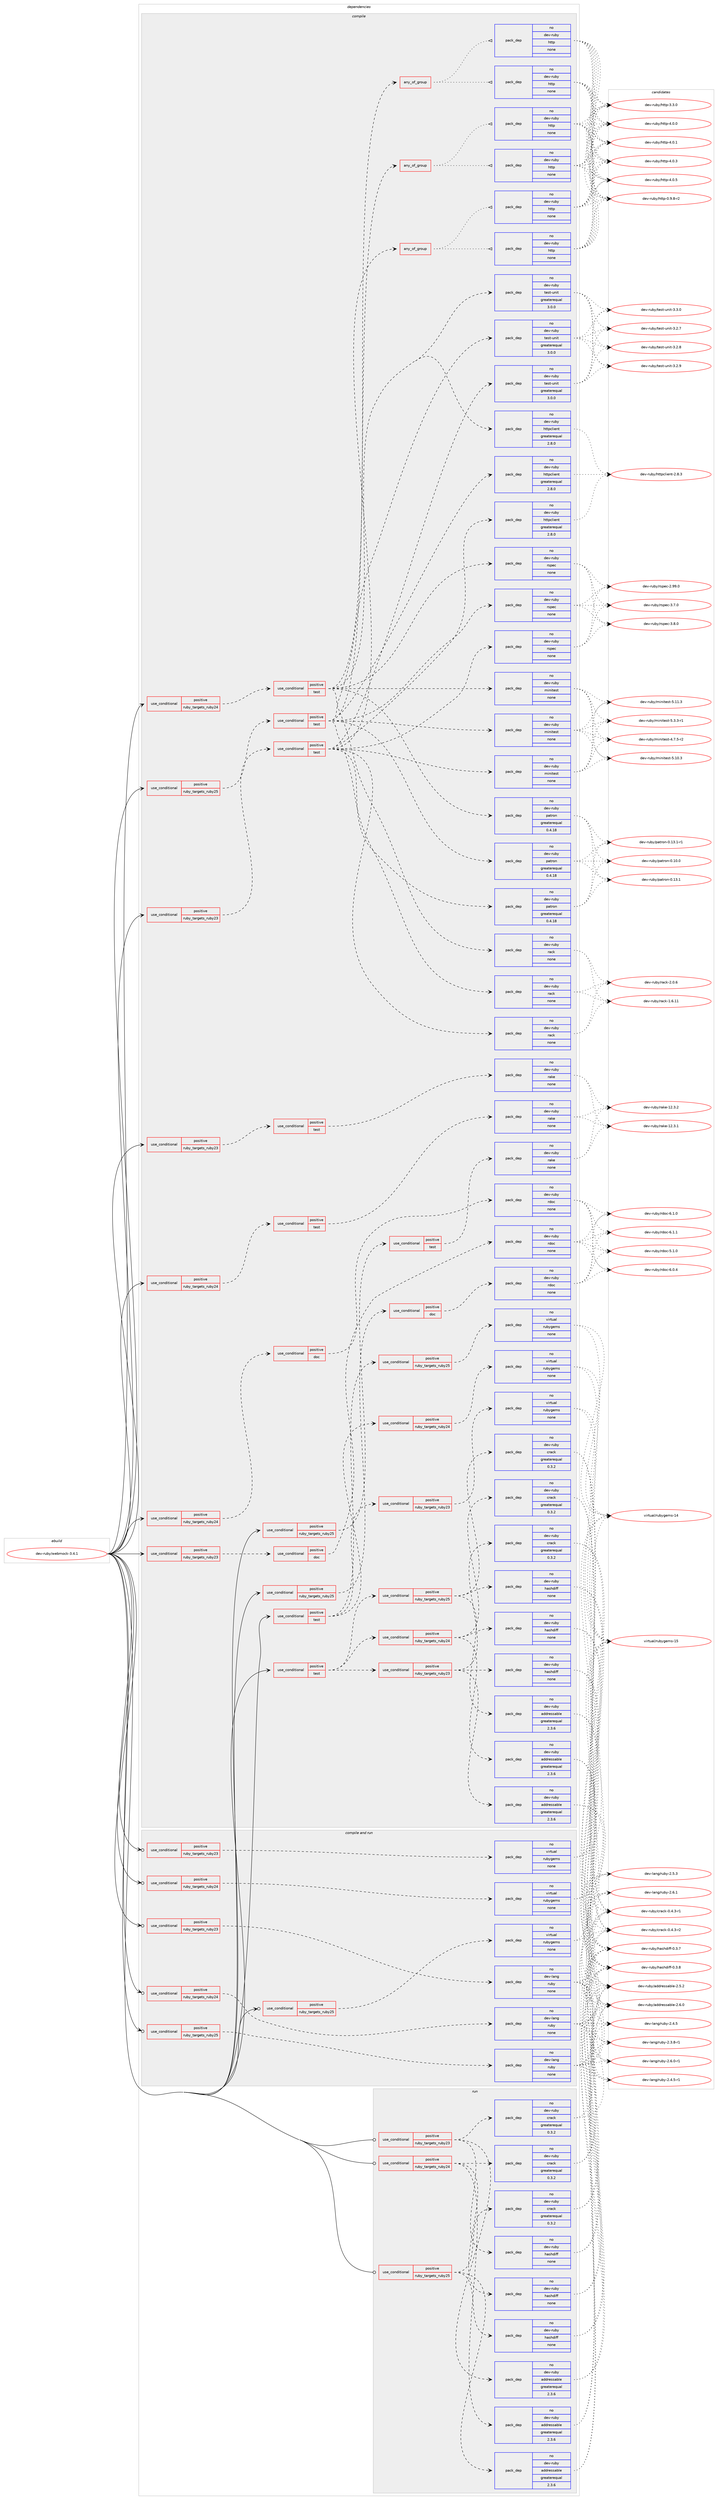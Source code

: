 digraph prolog {

# *************
# Graph options
# *************

newrank=true;
concentrate=true;
compound=true;
graph [rankdir=LR,fontname=Helvetica,fontsize=10,ranksep=1.5];#, ranksep=2.5, nodesep=0.2];
edge  [arrowhead=vee];
node  [fontname=Helvetica,fontsize=10];

# **********
# The ebuild
# **********

subgraph cluster_leftcol {
color=gray;
rank=same;
label=<<i>ebuild</i>>;
id [label="dev-ruby/webmock-3.4.1", color=red, width=4, href="../dev-ruby/webmock-3.4.1.svg"];
}

# ****************
# The dependencies
# ****************

subgraph cluster_midcol {
color=gray;
label=<<i>dependencies</i>>;
subgraph cluster_compile {
fillcolor="#eeeeee";
style=filled;
label=<<i>compile</i>>;
subgraph cond422059 {
dependency1536871 [label=<<TABLE BORDER="0" CELLBORDER="1" CELLSPACING="0" CELLPADDING="4"><TR><TD ROWSPAN="3" CELLPADDING="10">use_conditional</TD></TR><TR><TD>positive</TD></TR><TR><TD>ruby_targets_ruby23</TD></TR></TABLE>>, shape=none, color=red];
subgraph cond422060 {
dependency1536872 [label=<<TABLE BORDER="0" CELLBORDER="1" CELLSPACING="0" CELLPADDING="4"><TR><TD ROWSPAN="3" CELLPADDING="10">use_conditional</TD></TR><TR><TD>positive</TD></TR><TR><TD>doc</TD></TR></TABLE>>, shape=none, color=red];
subgraph pack1091296 {
dependency1536873 [label=<<TABLE BORDER="0" CELLBORDER="1" CELLSPACING="0" CELLPADDING="4" WIDTH="220"><TR><TD ROWSPAN="6" CELLPADDING="30">pack_dep</TD></TR><TR><TD WIDTH="110">no</TD></TR><TR><TD>dev-ruby</TD></TR><TR><TD>rdoc</TD></TR><TR><TD>none</TD></TR><TR><TD></TD></TR></TABLE>>, shape=none, color=blue];
}
dependency1536872:e -> dependency1536873:w [weight=20,style="dashed",arrowhead="vee"];
}
dependency1536871:e -> dependency1536872:w [weight=20,style="dashed",arrowhead="vee"];
}
id:e -> dependency1536871:w [weight=20,style="solid",arrowhead="vee"];
subgraph cond422061 {
dependency1536874 [label=<<TABLE BORDER="0" CELLBORDER="1" CELLSPACING="0" CELLPADDING="4"><TR><TD ROWSPAN="3" CELLPADDING="10">use_conditional</TD></TR><TR><TD>positive</TD></TR><TR><TD>ruby_targets_ruby23</TD></TR></TABLE>>, shape=none, color=red];
subgraph cond422062 {
dependency1536875 [label=<<TABLE BORDER="0" CELLBORDER="1" CELLSPACING="0" CELLPADDING="4"><TR><TD ROWSPAN="3" CELLPADDING="10">use_conditional</TD></TR><TR><TD>positive</TD></TR><TR><TD>test</TD></TR></TABLE>>, shape=none, color=red];
subgraph pack1091297 {
dependency1536876 [label=<<TABLE BORDER="0" CELLBORDER="1" CELLSPACING="0" CELLPADDING="4" WIDTH="220"><TR><TD ROWSPAN="6" CELLPADDING="30">pack_dep</TD></TR><TR><TD WIDTH="110">no</TD></TR><TR><TD>dev-ruby</TD></TR><TR><TD>minitest</TD></TR><TR><TD>none</TD></TR><TR><TD></TD></TR></TABLE>>, shape=none, color=blue];
}
dependency1536875:e -> dependency1536876:w [weight=20,style="dashed",arrowhead="vee"];
subgraph pack1091298 {
dependency1536877 [label=<<TABLE BORDER="0" CELLBORDER="1" CELLSPACING="0" CELLPADDING="4" WIDTH="220"><TR><TD ROWSPAN="6" CELLPADDING="30">pack_dep</TD></TR><TR><TD WIDTH="110">no</TD></TR><TR><TD>dev-ruby</TD></TR><TR><TD>rspec</TD></TR><TR><TD>none</TD></TR><TR><TD></TD></TR></TABLE>>, shape=none, color=blue];
}
dependency1536875:e -> dependency1536877:w [weight=20,style="dashed",arrowhead="vee"];
subgraph pack1091299 {
dependency1536878 [label=<<TABLE BORDER="0" CELLBORDER="1" CELLSPACING="0" CELLPADDING="4" WIDTH="220"><TR><TD ROWSPAN="6" CELLPADDING="30">pack_dep</TD></TR><TR><TD WIDTH="110">no</TD></TR><TR><TD>dev-ruby</TD></TR><TR><TD>test-unit</TD></TR><TR><TD>greaterequal</TD></TR><TR><TD>3.0.0</TD></TR></TABLE>>, shape=none, color=blue];
}
dependency1536875:e -> dependency1536878:w [weight=20,style="dashed",arrowhead="vee"];
subgraph pack1091300 {
dependency1536879 [label=<<TABLE BORDER="0" CELLBORDER="1" CELLSPACING="0" CELLPADDING="4" WIDTH="220"><TR><TD ROWSPAN="6" CELLPADDING="30">pack_dep</TD></TR><TR><TD WIDTH="110">no</TD></TR><TR><TD>dev-ruby</TD></TR><TR><TD>rack</TD></TR><TR><TD>none</TD></TR><TR><TD></TD></TR></TABLE>>, shape=none, color=blue];
}
dependency1536875:e -> dependency1536879:w [weight=20,style="dashed",arrowhead="vee"];
subgraph pack1091301 {
dependency1536880 [label=<<TABLE BORDER="0" CELLBORDER="1" CELLSPACING="0" CELLPADDING="4" WIDTH="220"><TR><TD ROWSPAN="6" CELLPADDING="30">pack_dep</TD></TR><TR><TD WIDTH="110">no</TD></TR><TR><TD>dev-ruby</TD></TR><TR><TD>httpclient</TD></TR><TR><TD>greaterequal</TD></TR><TR><TD>2.8.0</TD></TR></TABLE>>, shape=none, color=blue];
}
dependency1536875:e -> dependency1536880:w [weight=20,style="dashed",arrowhead="vee"];
subgraph pack1091302 {
dependency1536881 [label=<<TABLE BORDER="0" CELLBORDER="1" CELLSPACING="0" CELLPADDING="4" WIDTH="220"><TR><TD ROWSPAN="6" CELLPADDING="30">pack_dep</TD></TR><TR><TD WIDTH="110">no</TD></TR><TR><TD>dev-ruby</TD></TR><TR><TD>patron</TD></TR><TR><TD>greaterequal</TD></TR><TR><TD>0.4.18</TD></TR></TABLE>>, shape=none, color=blue];
}
dependency1536875:e -> dependency1536881:w [weight=20,style="dashed",arrowhead="vee"];
subgraph any22928 {
dependency1536882 [label=<<TABLE BORDER="0" CELLBORDER="1" CELLSPACING="0" CELLPADDING="4"><TR><TD CELLPADDING="10">any_of_group</TD></TR></TABLE>>, shape=none, color=red];subgraph pack1091303 {
dependency1536883 [label=<<TABLE BORDER="0" CELLBORDER="1" CELLSPACING="0" CELLPADDING="4" WIDTH="220"><TR><TD ROWSPAN="6" CELLPADDING="30">pack_dep</TD></TR><TR><TD WIDTH="110">no</TD></TR><TR><TD>dev-ruby</TD></TR><TR><TD>http</TD></TR><TR><TD>none</TD></TR><TR><TD></TD></TR></TABLE>>, shape=none, color=blue];
}
dependency1536882:e -> dependency1536883:w [weight=20,style="dotted",arrowhead="oinv"];
subgraph pack1091304 {
dependency1536884 [label=<<TABLE BORDER="0" CELLBORDER="1" CELLSPACING="0" CELLPADDING="4" WIDTH="220"><TR><TD ROWSPAN="6" CELLPADDING="30">pack_dep</TD></TR><TR><TD WIDTH="110">no</TD></TR><TR><TD>dev-ruby</TD></TR><TR><TD>http</TD></TR><TR><TD>none</TD></TR><TR><TD></TD></TR></TABLE>>, shape=none, color=blue];
}
dependency1536882:e -> dependency1536884:w [weight=20,style="dotted",arrowhead="oinv"];
}
dependency1536875:e -> dependency1536882:w [weight=20,style="dashed",arrowhead="vee"];
}
dependency1536874:e -> dependency1536875:w [weight=20,style="dashed",arrowhead="vee"];
}
id:e -> dependency1536874:w [weight=20,style="solid",arrowhead="vee"];
subgraph cond422063 {
dependency1536885 [label=<<TABLE BORDER="0" CELLBORDER="1" CELLSPACING="0" CELLPADDING="4"><TR><TD ROWSPAN="3" CELLPADDING="10">use_conditional</TD></TR><TR><TD>positive</TD></TR><TR><TD>ruby_targets_ruby23</TD></TR></TABLE>>, shape=none, color=red];
subgraph cond422064 {
dependency1536886 [label=<<TABLE BORDER="0" CELLBORDER="1" CELLSPACING="0" CELLPADDING="4"><TR><TD ROWSPAN="3" CELLPADDING="10">use_conditional</TD></TR><TR><TD>positive</TD></TR><TR><TD>test</TD></TR></TABLE>>, shape=none, color=red];
subgraph pack1091305 {
dependency1536887 [label=<<TABLE BORDER="0" CELLBORDER="1" CELLSPACING="0" CELLPADDING="4" WIDTH="220"><TR><TD ROWSPAN="6" CELLPADDING="30">pack_dep</TD></TR><TR><TD WIDTH="110">no</TD></TR><TR><TD>dev-ruby</TD></TR><TR><TD>rake</TD></TR><TR><TD>none</TD></TR><TR><TD></TD></TR></TABLE>>, shape=none, color=blue];
}
dependency1536886:e -> dependency1536887:w [weight=20,style="dashed",arrowhead="vee"];
}
dependency1536885:e -> dependency1536886:w [weight=20,style="dashed",arrowhead="vee"];
}
id:e -> dependency1536885:w [weight=20,style="solid",arrowhead="vee"];
subgraph cond422065 {
dependency1536888 [label=<<TABLE BORDER="0" CELLBORDER="1" CELLSPACING="0" CELLPADDING="4"><TR><TD ROWSPAN="3" CELLPADDING="10">use_conditional</TD></TR><TR><TD>positive</TD></TR><TR><TD>ruby_targets_ruby24</TD></TR></TABLE>>, shape=none, color=red];
subgraph cond422066 {
dependency1536889 [label=<<TABLE BORDER="0" CELLBORDER="1" CELLSPACING="0" CELLPADDING="4"><TR><TD ROWSPAN="3" CELLPADDING="10">use_conditional</TD></TR><TR><TD>positive</TD></TR><TR><TD>doc</TD></TR></TABLE>>, shape=none, color=red];
subgraph pack1091306 {
dependency1536890 [label=<<TABLE BORDER="0" CELLBORDER="1" CELLSPACING="0" CELLPADDING="4" WIDTH="220"><TR><TD ROWSPAN="6" CELLPADDING="30">pack_dep</TD></TR><TR><TD WIDTH="110">no</TD></TR><TR><TD>dev-ruby</TD></TR><TR><TD>rdoc</TD></TR><TR><TD>none</TD></TR><TR><TD></TD></TR></TABLE>>, shape=none, color=blue];
}
dependency1536889:e -> dependency1536890:w [weight=20,style="dashed",arrowhead="vee"];
}
dependency1536888:e -> dependency1536889:w [weight=20,style="dashed",arrowhead="vee"];
}
id:e -> dependency1536888:w [weight=20,style="solid",arrowhead="vee"];
subgraph cond422067 {
dependency1536891 [label=<<TABLE BORDER="0" CELLBORDER="1" CELLSPACING="0" CELLPADDING="4"><TR><TD ROWSPAN="3" CELLPADDING="10">use_conditional</TD></TR><TR><TD>positive</TD></TR><TR><TD>ruby_targets_ruby24</TD></TR></TABLE>>, shape=none, color=red];
subgraph cond422068 {
dependency1536892 [label=<<TABLE BORDER="0" CELLBORDER="1" CELLSPACING="0" CELLPADDING="4"><TR><TD ROWSPAN="3" CELLPADDING="10">use_conditional</TD></TR><TR><TD>positive</TD></TR><TR><TD>test</TD></TR></TABLE>>, shape=none, color=red];
subgraph pack1091307 {
dependency1536893 [label=<<TABLE BORDER="0" CELLBORDER="1" CELLSPACING="0" CELLPADDING="4" WIDTH="220"><TR><TD ROWSPAN="6" CELLPADDING="30">pack_dep</TD></TR><TR><TD WIDTH="110">no</TD></TR><TR><TD>dev-ruby</TD></TR><TR><TD>minitest</TD></TR><TR><TD>none</TD></TR><TR><TD></TD></TR></TABLE>>, shape=none, color=blue];
}
dependency1536892:e -> dependency1536893:w [weight=20,style="dashed",arrowhead="vee"];
subgraph pack1091308 {
dependency1536894 [label=<<TABLE BORDER="0" CELLBORDER="1" CELLSPACING="0" CELLPADDING="4" WIDTH="220"><TR><TD ROWSPAN="6" CELLPADDING="30">pack_dep</TD></TR><TR><TD WIDTH="110">no</TD></TR><TR><TD>dev-ruby</TD></TR><TR><TD>rspec</TD></TR><TR><TD>none</TD></TR><TR><TD></TD></TR></TABLE>>, shape=none, color=blue];
}
dependency1536892:e -> dependency1536894:w [weight=20,style="dashed",arrowhead="vee"];
subgraph pack1091309 {
dependency1536895 [label=<<TABLE BORDER="0" CELLBORDER="1" CELLSPACING="0" CELLPADDING="4" WIDTH="220"><TR><TD ROWSPAN="6" CELLPADDING="30">pack_dep</TD></TR><TR><TD WIDTH="110">no</TD></TR><TR><TD>dev-ruby</TD></TR><TR><TD>test-unit</TD></TR><TR><TD>greaterequal</TD></TR><TR><TD>3.0.0</TD></TR></TABLE>>, shape=none, color=blue];
}
dependency1536892:e -> dependency1536895:w [weight=20,style="dashed",arrowhead="vee"];
subgraph pack1091310 {
dependency1536896 [label=<<TABLE BORDER="0" CELLBORDER="1" CELLSPACING="0" CELLPADDING="4" WIDTH="220"><TR><TD ROWSPAN="6" CELLPADDING="30">pack_dep</TD></TR><TR><TD WIDTH="110">no</TD></TR><TR><TD>dev-ruby</TD></TR><TR><TD>rack</TD></TR><TR><TD>none</TD></TR><TR><TD></TD></TR></TABLE>>, shape=none, color=blue];
}
dependency1536892:e -> dependency1536896:w [weight=20,style="dashed",arrowhead="vee"];
subgraph pack1091311 {
dependency1536897 [label=<<TABLE BORDER="0" CELLBORDER="1" CELLSPACING="0" CELLPADDING="4" WIDTH="220"><TR><TD ROWSPAN="6" CELLPADDING="30">pack_dep</TD></TR><TR><TD WIDTH="110">no</TD></TR><TR><TD>dev-ruby</TD></TR><TR><TD>httpclient</TD></TR><TR><TD>greaterequal</TD></TR><TR><TD>2.8.0</TD></TR></TABLE>>, shape=none, color=blue];
}
dependency1536892:e -> dependency1536897:w [weight=20,style="dashed",arrowhead="vee"];
subgraph pack1091312 {
dependency1536898 [label=<<TABLE BORDER="0" CELLBORDER="1" CELLSPACING="0" CELLPADDING="4" WIDTH="220"><TR><TD ROWSPAN="6" CELLPADDING="30">pack_dep</TD></TR><TR><TD WIDTH="110">no</TD></TR><TR><TD>dev-ruby</TD></TR><TR><TD>patron</TD></TR><TR><TD>greaterequal</TD></TR><TR><TD>0.4.18</TD></TR></TABLE>>, shape=none, color=blue];
}
dependency1536892:e -> dependency1536898:w [weight=20,style="dashed",arrowhead="vee"];
subgraph any22929 {
dependency1536899 [label=<<TABLE BORDER="0" CELLBORDER="1" CELLSPACING="0" CELLPADDING="4"><TR><TD CELLPADDING="10">any_of_group</TD></TR></TABLE>>, shape=none, color=red];subgraph pack1091313 {
dependency1536900 [label=<<TABLE BORDER="0" CELLBORDER="1" CELLSPACING="0" CELLPADDING="4" WIDTH="220"><TR><TD ROWSPAN="6" CELLPADDING="30">pack_dep</TD></TR><TR><TD WIDTH="110">no</TD></TR><TR><TD>dev-ruby</TD></TR><TR><TD>http</TD></TR><TR><TD>none</TD></TR><TR><TD></TD></TR></TABLE>>, shape=none, color=blue];
}
dependency1536899:e -> dependency1536900:w [weight=20,style="dotted",arrowhead="oinv"];
subgraph pack1091314 {
dependency1536901 [label=<<TABLE BORDER="0" CELLBORDER="1" CELLSPACING="0" CELLPADDING="4" WIDTH="220"><TR><TD ROWSPAN="6" CELLPADDING="30">pack_dep</TD></TR><TR><TD WIDTH="110">no</TD></TR><TR><TD>dev-ruby</TD></TR><TR><TD>http</TD></TR><TR><TD>none</TD></TR><TR><TD></TD></TR></TABLE>>, shape=none, color=blue];
}
dependency1536899:e -> dependency1536901:w [weight=20,style="dotted",arrowhead="oinv"];
}
dependency1536892:e -> dependency1536899:w [weight=20,style="dashed",arrowhead="vee"];
}
dependency1536891:e -> dependency1536892:w [weight=20,style="dashed",arrowhead="vee"];
}
id:e -> dependency1536891:w [weight=20,style="solid",arrowhead="vee"];
subgraph cond422069 {
dependency1536902 [label=<<TABLE BORDER="0" CELLBORDER="1" CELLSPACING="0" CELLPADDING="4"><TR><TD ROWSPAN="3" CELLPADDING="10">use_conditional</TD></TR><TR><TD>positive</TD></TR><TR><TD>ruby_targets_ruby24</TD></TR></TABLE>>, shape=none, color=red];
subgraph cond422070 {
dependency1536903 [label=<<TABLE BORDER="0" CELLBORDER="1" CELLSPACING="0" CELLPADDING="4"><TR><TD ROWSPAN="3" CELLPADDING="10">use_conditional</TD></TR><TR><TD>positive</TD></TR><TR><TD>test</TD></TR></TABLE>>, shape=none, color=red];
subgraph pack1091315 {
dependency1536904 [label=<<TABLE BORDER="0" CELLBORDER="1" CELLSPACING="0" CELLPADDING="4" WIDTH="220"><TR><TD ROWSPAN="6" CELLPADDING="30">pack_dep</TD></TR><TR><TD WIDTH="110">no</TD></TR><TR><TD>dev-ruby</TD></TR><TR><TD>rake</TD></TR><TR><TD>none</TD></TR><TR><TD></TD></TR></TABLE>>, shape=none, color=blue];
}
dependency1536903:e -> dependency1536904:w [weight=20,style="dashed",arrowhead="vee"];
}
dependency1536902:e -> dependency1536903:w [weight=20,style="dashed",arrowhead="vee"];
}
id:e -> dependency1536902:w [weight=20,style="solid",arrowhead="vee"];
subgraph cond422071 {
dependency1536905 [label=<<TABLE BORDER="0" CELLBORDER="1" CELLSPACING="0" CELLPADDING="4"><TR><TD ROWSPAN="3" CELLPADDING="10">use_conditional</TD></TR><TR><TD>positive</TD></TR><TR><TD>ruby_targets_ruby25</TD></TR></TABLE>>, shape=none, color=red];
subgraph cond422072 {
dependency1536906 [label=<<TABLE BORDER="0" CELLBORDER="1" CELLSPACING="0" CELLPADDING="4"><TR><TD ROWSPAN="3" CELLPADDING="10">use_conditional</TD></TR><TR><TD>positive</TD></TR><TR><TD>doc</TD></TR></TABLE>>, shape=none, color=red];
subgraph pack1091316 {
dependency1536907 [label=<<TABLE BORDER="0" CELLBORDER="1" CELLSPACING="0" CELLPADDING="4" WIDTH="220"><TR><TD ROWSPAN="6" CELLPADDING="30">pack_dep</TD></TR><TR><TD WIDTH="110">no</TD></TR><TR><TD>dev-ruby</TD></TR><TR><TD>rdoc</TD></TR><TR><TD>none</TD></TR><TR><TD></TD></TR></TABLE>>, shape=none, color=blue];
}
dependency1536906:e -> dependency1536907:w [weight=20,style="dashed",arrowhead="vee"];
}
dependency1536905:e -> dependency1536906:w [weight=20,style="dashed",arrowhead="vee"];
}
id:e -> dependency1536905:w [weight=20,style="solid",arrowhead="vee"];
subgraph cond422073 {
dependency1536908 [label=<<TABLE BORDER="0" CELLBORDER="1" CELLSPACING="0" CELLPADDING="4"><TR><TD ROWSPAN="3" CELLPADDING="10">use_conditional</TD></TR><TR><TD>positive</TD></TR><TR><TD>ruby_targets_ruby25</TD></TR></TABLE>>, shape=none, color=red];
subgraph cond422074 {
dependency1536909 [label=<<TABLE BORDER="0" CELLBORDER="1" CELLSPACING="0" CELLPADDING="4"><TR><TD ROWSPAN="3" CELLPADDING="10">use_conditional</TD></TR><TR><TD>positive</TD></TR><TR><TD>test</TD></TR></TABLE>>, shape=none, color=red];
subgraph pack1091317 {
dependency1536910 [label=<<TABLE BORDER="0" CELLBORDER="1" CELLSPACING="0" CELLPADDING="4" WIDTH="220"><TR><TD ROWSPAN="6" CELLPADDING="30">pack_dep</TD></TR><TR><TD WIDTH="110">no</TD></TR><TR><TD>dev-ruby</TD></TR><TR><TD>minitest</TD></TR><TR><TD>none</TD></TR><TR><TD></TD></TR></TABLE>>, shape=none, color=blue];
}
dependency1536909:e -> dependency1536910:w [weight=20,style="dashed",arrowhead="vee"];
subgraph pack1091318 {
dependency1536911 [label=<<TABLE BORDER="0" CELLBORDER="1" CELLSPACING="0" CELLPADDING="4" WIDTH="220"><TR><TD ROWSPAN="6" CELLPADDING="30">pack_dep</TD></TR><TR><TD WIDTH="110">no</TD></TR><TR><TD>dev-ruby</TD></TR><TR><TD>rspec</TD></TR><TR><TD>none</TD></TR><TR><TD></TD></TR></TABLE>>, shape=none, color=blue];
}
dependency1536909:e -> dependency1536911:w [weight=20,style="dashed",arrowhead="vee"];
subgraph pack1091319 {
dependency1536912 [label=<<TABLE BORDER="0" CELLBORDER="1" CELLSPACING="0" CELLPADDING="4" WIDTH="220"><TR><TD ROWSPAN="6" CELLPADDING="30">pack_dep</TD></TR><TR><TD WIDTH="110">no</TD></TR><TR><TD>dev-ruby</TD></TR><TR><TD>test-unit</TD></TR><TR><TD>greaterequal</TD></TR><TR><TD>3.0.0</TD></TR></TABLE>>, shape=none, color=blue];
}
dependency1536909:e -> dependency1536912:w [weight=20,style="dashed",arrowhead="vee"];
subgraph pack1091320 {
dependency1536913 [label=<<TABLE BORDER="0" CELLBORDER="1" CELLSPACING="0" CELLPADDING="4" WIDTH="220"><TR><TD ROWSPAN="6" CELLPADDING="30">pack_dep</TD></TR><TR><TD WIDTH="110">no</TD></TR><TR><TD>dev-ruby</TD></TR><TR><TD>rack</TD></TR><TR><TD>none</TD></TR><TR><TD></TD></TR></TABLE>>, shape=none, color=blue];
}
dependency1536909:e -> dependency1536913:w [weight=20,style="dashed",arrowhead="vee"];
subgraph pack1091321 {
dependency1536914 [label=<<TABLE BORDER="0" CELLBORDER="1" CELLSPACING="0" CELLPADDING="4" WIDTH="220"><TR><TD ROWSPAN="6" CELLPADDING="30">pack_dep</TD></TR><TR><TD WIDTH="110">no</TD></TR><TR><TD>dev-ruby</TD></TR><TR><TD>httpclient</TD></TR><TR><TD>greaterequal</TD></TR><TR><TD>2.8.0</TD></TR></TABLE>>, shape=none, color=blue];
}
dependency1536909:e -> dependency1536914:w [weight=20,style="dashed",arrowhead="vee"];
subgraph pack1091322 {
dependency1536915 [label=<<TABLE BORDER="0" CELLBORDER="1" CELLSPACING="0" CELLPADDING="4" WIDTH="220"><TR><TD ROWSPAN="6" CELLPADDING="30">pack_dep</TD></TR><TR><TD WIDTH="110">no</TD></TR><TR><TD>dev-ruby</TD></TR><TR><TD>patron</TD></TR><TR><TD>greaterequal</TD></TR><TR><TD>0.4.18</TD></TR></TABLE>>, shape=none, color=blue];
}
dependency1536909:e -> dependency1536915:w [weight=20,style="dashed",arrowhead="vee"];
subgraph any22930 {
dependency1536916 [label=<<TABLE BORDER="0" CELLBORDER="1" CELLSPACING="0" CELLPADDING="4"><TR><TD CELLPADDING="10">any_of_group</TD></TR></TABLE>>, shape=none, color=red];subgraph pack1091323 {
dependency1536917 [label=<<TABLE BORDER="0" CELLBORDER="1" CELLSPACING="0" CELLPADDING="4" WIDTH="220"><TR><TD ROWSPAN="6" CELLPADDING="30">pack_dep</TD></TR><TR><TD WIDTH="110">no</TD></TR><TR><TD>dev-ruby</TD></TR><TR><TD>http</TD></TR><TR><TD>none</TD></TR><TR><TD></TD></TR></TABLE>>, shape=none, color=blue];
}
dependency1536916:e -> dependency1536917:w [weight=20,style="dotted",arrowhead="oinv"];
subgraph pack1091324 {
dependency1536918 [label=<<TABLE BORDER="0" CELLBORDER="1" CELLSPACING="0" CELLPADDING="4" WIDTH="220"><TR><TD ROWSPAN="6" CELLPADDING="30">pack_dep</TD></TR><TR><TD WIDTH="110">no</TD></TR><TR><TD>dev-ruby</TD></TR><TR><TD>http</TD></TR><TR><TD>none</TD></TR><TR><TD></TD></TR></TABLE>>, shape=none, color=blue];
}
dependency1536916:e -> dependency1536918:w [weight=20,style="dotted",arrowhead="oinv"];
}
dependency1536909:e -> dependency1536916:w [weight=20,style="dashed",arrowhead="vee"];
}
dependency1536908:e -> dependency1536909:w [weight=20,style="dashed",arrowhead="vee"];
}
id:e -> dependency1536908:w [weight=20,style="solid",arrowhead="vee"];
subgraph cond422075 {
dependency1536919 [label=<<TABLE BORDER="0" CELLBORDER="1" CELLSPACING="0" CELLPADDING="4"><TR><TD ROWSPAN="3" CELLPADDING="10">use_conditional</TD></TR><TR><TD>positive</TD></TR><TR><TD>ruby_targets_ruby25</TD></TR></TABLE>>, shape=none, color=red];
subgraph cond422076 {
dependency1536920 [label=<<TABLE BORDER="0" CELLBORDER="1" CELLSPACING="0" CELLPADDING="4"><TR><TD ROWSPAN="3" CELLPADDING="10">use_conditional</TD></TR><TR><TD>positive</TD></TR><TR><TD>test</TD></TR></TABLE>>, shape=none, color=red];
subgraph pack1091325 {
dependency1536921 [label=<<TABLE BORDER="0" CELLBORDER="1" CELLSPACING="0" CELLPADDING="4" WIDTH="220"><TR><TD ROWSPAN="6" CELLPADDING="30">pack_dep</TD></TR><TR><TD WIDTH="110">no</TD></TR><TR><TD>dev-ruby</TD></TR><TR><TD>rake</TD></TR><TR><TD>none</TD></TR><TR><TD></TD></TR></TABLE>>, shape=none, color=blue];
}
dependency1536920:e -> dependency1536921:w [weight=20,style="dashed",arrowhead="vee"];
}
dependency1536919:e -> dependency1536920:w [weight=20,style="dashed",arrowhead="vee"];
}
id:e -> dependency1536919:w [weight=20,style="solid",arrowhead="vee"];
subgraph cond422077 {
dependency1536922 [label=<<TABLE BORDER="0" CELLBORDER="1" CELLSPACING="0" CELLPADDING="4"><TR><TD ROWSPAN="3" CELLPADDING="10">use_conditional</TD></TR><TR><TD>positive</TD></TR><TR><TD>test</TD></TR></TABLE>>, shape=none, color=red];
subgraph cond422078 {
dependency1536923 [label=<<TABLE BORDER="0" CELLBORDER="1" CELLSPACING="0" CELLPADDING="4"><TR><TD ROWSPAN="3" CELLPADDING="10">use_conditional</TD></TR><TR><TD>positive</TD></TR><TR><TD>ruby_targets_ruby23</TD></TR></TABLE>>, shape=none, color=red];
subgraph pack1091326 {
dependency1536924 [label=<<TABLE BORDER="0" CELLBORDER="1" CELLSPACING="0" CELLPADDING="4" WIDTH="220"><TR><TD ROWSPAN="6" CELLPADDING="30">pack_dep</TD></TR><TR><TD WIDTH="110">no</TD></TR><TR><TD>dev-ruby</TD></TR><TR><TD>addressable</TD></TR><TR><TD>greaterequal</TD></TR><TR><TD>2.3.6</TD></TR></TABLE>>, shape=none, color=blue];
}
dependency1536923:e -> dependency1536924:w [weight=20,style="dashed",arrowhead="vee"];
subgraph pack1091327 {
dependency1536925 [label=<<TABLE BORDER="0" CELLBORDER="1" CELLSPACING="0" CELLPADDING="4" WIDTH="220"><TR><TD ROWSPAN="6" CELLPADDING="30">pack_dep</TD></TR><TR><TD WIDTH="110">no</TD></TR><TR><TD>dev-ruby</TD></TR><TR><TD>crack</TD></TR><TR><TD>greaterequal</TD></TR><TR><TD>0.3.2</TD></TR></TABLE>>, shape=none, color=blue];
}
dependency1536923:e -> dependency1536925:w [weight=20,style="dashed",arrowhead="vee"];
subgraph pack1091328 {
dependency1536926 [label=<<TABLE BORDER="0" CELLBORDER="1" CELLSPACING="0" CELLPADDING="4" WIDTH="220"><TR><TD ROWSPAN="6" CELLPADDING="30">pack_dep</TD></TR><TR><TD WIDTH="110">no</TD></TR><TR><TD>dev-ruby</TD></TR><TR><TD>hashdiff</TD></TR><TR><TD>none</TD></TR><TR><TD></TD></TR></TABLE>>, shape=none, color=blue];
}
dependency1536923:e -> dependency1536926:w [weight=20,style="dashed",arrowhead="vee"];
}
dependency1536922:e -> dependency1536923:w [weight=20,style="dashed",arrowhead="vee"];
subgraph cond422079 {
dependency1536927 [label=<<TABLE BORDER="0" CELLBORDER="1" CELLSPACING="0" CELLPADDING="4"><TR><TD ROWSPAN="3" CELLPADDING="10">use_conditional</TD></TR><TR><TD>positive</TD></TR><TR><TD>ruby_targets_ruby24</TD></TR></TABLE>>, shape=none, color=red];
subgraph pack1091329 {
dependency1536928 [label=<<TABLE BORDER="0" CELLBORDER="1" CELLSPACING="0" CELLPADDING="4" WIDTH="220"><TR><TD ROWSPAN="6" CELLPADDING="30">pack_dep</TD></TR><TR><TD WIDTH="110">no</TD></TR><TR><TD>dev-ruby</TD></TR><TR><TD>addressable</TD></TR><TR><TD>greaterequal</TD></TR><TR><TD>2.3.6</TD></TR></TABLE>>, shape=none, color=blue];
}
dependency1536927:e -> dependency1536928:w [weight=20,style="dashed",arrowhead="vee"];
subgraph pack1091330 {
dependency1536929 [label=<<TABLE BORDER="0" CELLBORDER="1" CELLSPACING="0" CELLPADDING="4" WIDTH="220"><TR><TD ROWSPAN="6" CELLPADDING="30">pack_dep</TD></TR><TR><TD WIDTH="110">no</TD></TR><TR><TD>dev-ruby</TD></TR><TR><TD>crack</TD></TR><TR><TD>greaterequal</TD></TR><TR><TD>0.3.2</TD></TR></TABLE>>, shape=none, color=blue];
}
dependency1536927:e -> dependency1536929:w [weight=20,style="dashed",arrowhead="vee"];
subgraph pack1091331 {
dependency1536930 [label=<<TABLE BORDER="0" CELLBORDER="1" CELLSPACING="0" CELLPADDING="4" WIDTH="220"><TR><TD ROWSPAN="6" CELLPADDING="30">pack_dep</TD></TR><TR><TD WIDTH="110">no</TD></TR><TR><TD>dev-ruby</TD></TR><TR><TD>hashdiff</TD></TR><TR><TD>none</TD></TR><TR><TD></TD></TR></TABLE>>, shape=none, color=blue];
}
dependency1536927:e -> dependency1536930:w [weight=20,style="dashed",arrowhead="vee"];
}
dependency1536922:e -> dependency1536927:w [weight=20,style="dashed",arrowhead="vee"];
subgraph cond422080 {
dependency1536931 [label=<<TABLE BORDER="0" CELLBORDER="1" CELLSPACING="0" CELLPADDING="4"><TR><TD ROWSPAN="3" CELLPADDING="10">use_conditional</TD></TR><TR><TD>positive</TD></TR><TR><TD>ruby_targets_ruby25</TD></TR></TABLE>>, shape=none, color=red];
subgraph pack1091332 {
dependency1536932 [label=<<TABLE BORDER="0" CELLBORDER="1" CELLSPACING="0" CELLPADDING="4" WIDTH="220"><TR><TD ROWSPAN="6" CELLPADDING="30">pack_dep</TD></TR><TR><TD WIDTH="110">no</TD></TR><TR><TD>dev-ruby</TD></TR><TR><TD>addressable</TD></TR><TR><TD>greaterequal</TD></TR><TR><TD>2.3.6</TD></TR></TABLE>>, shape=none, color=blue];
}
dependency1536931:e -> dependency1536932:w [weight=20,style="dashed",arrowhead="vee"];
subgraph pack1091333 {
dependency1536933 [label=<<TABLE BORDER="0" CELLBORDER="1" CELLSPACING="0" CELLPADDING="4" WIDTH="220"><TR><TD ROWSPAN="6" CELLPADDING="30">pack_dep</TD></TR><TR><TD WIDTH="110">no</TD></TR><TR><TD>dev-ruby</TD></TR><TR><TD>crack</TD></TR><TR><TD>greaterequal</TD></TR><TR><TD>0.3.2</TD></TR></TABLE>>, shape=none, color=blue];
}
dependency1536931:e -> dependency1536933:w [weight=20,style="dashed",arrowhead="vee"];
subgraph pack1091334 {
dependency1536934 [label=<<TABLE BORDER="0" CELLBORDER="1" CELLSPACING="0" CELLPADDING="4" WIDTH="220"><TR><TD ROWSPAN="6" CELLPADDING="30">pack_dep</TD></TR><TR><TD WIDTH="110">no</TD></TR><TR><TD>dev-ruby</TD></TR><TR><TD>hashdiff</TD></TR><TR><TD>none</TD></TR><TR><TD></TD></TR></TABLE>>, shape=none, color=blue];
}
dependency1536931:e -> dependency1536934:w [weight=20,style="dashed",arrowhead="vee"];
}
dependency1536922:e -> dependency1536931:w [weight=20,style="dashed",arrowhead="vee"];
}
id:e -> dependency1536922:w [weight=20,style="solid",arrowhead="vee"];
subgraph cond422081 {
dependency1536935 [label=<<TABLE BORDER="0" CELLBORDER="1" CELLSPACING="0" CELLPADDING="4"><TR><TD ROWSPAN="3" CELLPADDING="10">use_conditional</TD></TR><TR><TD>positive</TD></TR><TR><TD>test</TD></TR></TABLE>>, shape=none, color=red];
subgraph cond422082 {
dependency1536936 [label=<<TABLE BORDER="0" CELLBORDER="1" CELLSPACING="0" CELLPADDING="4"><TR><TD ROWSPAN="3" CELLPADDING="10">use_conditional</TD></TR><TR><TD>positive</TD></TR><TR><TD>ruby_targets_ruby23</TD></TR></TABLE>>, shape=none, color=red];
subgraph pack1091335 {
dependency1536937 [label=<<TABLE BORDER="0" CELLBORDER="1" CELLSPACING="0" CELLPADDING="4" WIDTH="220"><TR><TD ROWSPAN="6" CELLPADDING="30">pack_dep</TD></TR><TR><TD WIDTH="110">no</TD></TR><TR><TD>virtual</TD></TR><TR><TD>rubygems</TD></TR><TR><TD>none</TD></TR><TR><TD></TD></TR></TABLE>>, shape=none, color=blue];
}
dependency1536936:e -> dependency1536937:w [weight=20,style="dashed",arrowhead="vee"];
}
dependency1536935:e -> dependency1536936:w [weight=20,style="dashed",arrowhead="vee"];
subgraph cond422083 {
dependency1536938 [label=<<TABLE BORDER="0" CELLBORDER="1" CELLSPACING="0" CELLPADDING="4"><TR><TD ROWSPAN="3" CELLPADDING="10">use_conditional</TD></TR><TR><TD>positive</TD></TR><TR><TD>ruby_targets_ruby24</TD></TR></TABLE>>, shape=none, color=red];
subgraph pack1091336 {
dependency1536939 [label=<<TABLE BORDER="0" CELLBORDER="1" CELLSPACING="0" CELLPADDING="4" WIDTH="220"><TR><TD ROWSPAN="6" CELLPADDING="30">pack_dep</TD></TR><TR><TD WIDTH="110">no</TD></TR><TR><TD>virtual</TD></TR><TR><TD>rubygems</TD></TR><TR><TD>none</TD></TR><TR><TD></TD></TR></TABLE>>, shape=none, color=blue];
}
dependency1536938:e -> dependency1536939:w [weight=20,style="dashed",arrowhead="vee"];
}
dependency1536935:e -> dependency1536938:w [weight=20,style="dashed",arrowhead="vee"];
subgraph cond422084 {
dependency1536940 [label=<<TABLE BORDER="0" CELLBORDER="1" CELLSPACING="0" CELLPADDING="4"><TR><TD ROWSPAN="3" CELLPADDING="10">use_conditional</TD></TR><TR><TD>positive</TD></TR><TR><TD>ruby_targets_ruby25</TD></TR></TABLE>>, shape=none, color=red];
subgraph pack1091337 {
dependency1536941 [label=<<TABLE BORDER="0" CELLBORDER="1" CELLSPACING="0" CELLPADDING="4" WIDTH="220"><TR><TD ROWSPAN="6" CELLPADDING="30">pack_dep</TD></TR><TR><TD WIDTH="110">no</TD></TR><TR><TD>virtual</TD></TR><TR><TD>rubygems</TD></TR><TR><TD>none</TD></TR><TR><TD></TD></TR></TABLE>>, shape=none, color=blue];
}
dependency1536940:e -> dependency1536941:w [weight=20,style="dashed",arrowhead="vee"];
}
dependency1536935:e -> dependency1536940:w [weight=20,style="dashed",arrowhead="vee"];
}
id:e -> dependency1536935:w [weight=20,style="solid",arrowhead="vee"];
}
subgraph cluster_compileandrun {
fillcolor="#eeeeee";
style=filled;
label=<<i>compile and run</i>>;
subgraph cond422085 {
dependency1536942 [label=<<TABLE BORDER="0" CELLBORDER="1" CELLSPACING="0" CELLPADDING="4"><TR><TD ROWSPAN="3" CELLPADDING="10">use_conditional</TD></TR><TR><TD>positive</TD></TR><TR><TD>ruby_targets_ruby23</TD></TR></TABLE>>, shape=none, color=red];
subgraph pack1091338 {
dependency1536943 [label=<<TABLE BORDER="0" CELLBORDER="1" CELLSPACING="0" CELLPADDING="4" WIDTH="220"><TR><TD ROWSPAN="6" CELLPADDING="30">pack_dep</TD></TR><TR><TD WIDTH="110">no</TD></TR><TR><TD>dev-lang</TD></TR><TR><TD>ruby</TD></TR><TR><TD>none</TD></TR><TR><TD></TD></TR></TABLE>>, shape=none, color=blue];
}
dependency1536942:e -> dependency1536943:w [weight=20,style="dashed",arrowhead="vee"];
}
id:e -> dependency1536942:w [weight=20,style="solid",arrowhead="odotvee"];
subgraph cond422086 {
dependency1536944 [label=<<TABLE BORDER="0" CELLBORDER="1" CELLSPACING="0" CELLPADDING="4"><TR><TD ROWSPAN="3" CELLPADDING="10">use_conditional</TD></TR><TR><TD>positive</TD></TR><TR><TD>ruby_targets_ruby23</TD></TR></TABLE>>, shape=none, color=red];
subgraph pack1091339 {
dependency1536945 [label=<<TABLE BORDER="0" CELLBORDER="1" CELLSPACING="0" CELLPADDING="4" WIDTH="220"><TR><TD ROWSPAN="6" CELLPADDING="30">pack_dep</TD></TR><TR><TD WIDTH="110">no</TD></TR><TR><TD>virtual</TD></TR><TR><TD>rubygems</TD></TR><TR><TD>none</TD></TR><TR><TD></TD></TR></TABLE>>, shape=none, color=blue];
}
dependency1536944:e -> dependency1536945:w [weight=20,style="dashed",arrowhead="vee"];
}
id:e -> dependency1536944:w [weight=20,style="solid",arrowhead="odotvee"];
subgraph cond422087 {
dependency1536946 [label=<<TABLE BORDER="0" CELLBORDER="1" CELLSPACING="0" CELLPADDING="4"><TR><TD ROWSPAN="3" CELLPADDING="10">use_conditional</TD></TR><TR><TD>positive</TD></TR><TR><TD>ruby_targets_ruby24</TD></TR></TABLE>>, shape=none, color=red];
subgraph pack1091340 {
dependency1536947 [label=<<TABLE BORDER="0" CELLBORDER="1" CELLSPACING="0" CELLPADDING="4" WIDTH="220"><TR><TD ROWSPAN="6" CELLPADDING="30">pack_dep</TD></TR><TR><TD WIDTH="110">no</TD></TR><TR><TD>dev-lang</TD></TR><TR><TD>ruby</TD></TR><TR><TD>none</TD></TR><TR><TD></TD></TR></TABLE>>, shape=none, color=blue];
}
dependency1536946:e -> dependency1536947:w [weight=20,style="dashed",arrowhead="vee"];
}
id:e -> dependency1536946:w [weight=20,style="solid",arrowhead="odotvee"];
subgraph cond422088 {
dependency1536948 [label=<<TABLE BORDER="0" CELLBORDER="1" CELLSPACING="0" CELLPADDING="4"><TR><TD ROWSPAN="3" CELLPADDING="10">use_conditional</TD></TR><TR><TD>positive</TD></TR><TR><TD>ruby_targets_ruby24</TD></TR></TABLE>>, shape=none, color=red];
subgraph pack1091341 {
dependency1536949 [label=<<TABLE BORDER="0" CELLBORDER="1" CELLSPACING="0" CELLPADDING="4" WIDTH="220"><TR><TD ROWSPAN="6" CELLPADDING="30">pack_dep</TD></TR><TR><TD WIDTH="110">no</TD></TR><TR><TD>virtual</TD></TR><TR><TD>rubygems</TD></TR><TR><TD>none</TD></TR><TR><TD></TD></TR></TABLE>>, shape=none, color=blue];
}
dependency1536948:e -> dependency1536949:w [weight=20,style="dashed",arrowhead="vee"];
}
id:e -> dependency1536948:w [weight=20,style="solid",arrowhead="odotvee"];
subgraph cond422089 {
dependency1536950 [label=<<TABLE BORDER="0" CELLBORDER="1" CELLSPACING="0" CELLPADDING="4"><TR><TD ROWSPAN="3" CELLPADDING="10">use_conditional</TD></TR><TR><TD>positive</TD></TR><TR><TD>ruby_targets_ruby25</TD></TR></TABLE>>, shape=none, color=red];
subgraph pack1091342 {
dependency1536951 [label=<<TABLE BORDER="0" CELLBORDER="1" CELLSPACING="0" CELLPADDING="4" WIDTH="220"><TR><TD ROWSPAN="6" CELLPADDING="30">pack_dep</TD></TR><TR><TD WIDTH="110">no</TD></TR><TR><TD>dev-lang</TD></TR><TR><TD>ruby</TD></TR><TR><TD>none</TD></TR><TR><TD></TD></TR></TABLE>>, shape=none, color=blue];
}
dependency1536950:e -> dependency1536951:w [weight=20,style="dashed",arrowhead="vee"];
}
id:e -> dependency1536950:w [weight=20,style="solid",arrowhead="odotvee"];
subgraph cond422090 {
dependency1536952 [label=<<TABLE BORDER="0" CELLBORDER="1" CELLSPACING="0" CELLPADDING="4"><TR><TD ROWSPAN="3" CELLPADDING="10">use_conditional</TD></TR><TR><TD>positive</TD></TR><TR><TD>ruby_targets_ruby25</TD></TR></TABLE>>, shape=none, color=red];
subgraph pack1091343 {
dependency1536953 [label=<<TABLE BORDER="0" CELLBORDER="1" CELLSPACING="0" CELLPADDING="4" WIDTH="220"><TR><TD ROWSPAN="6" CELLPADDING="30">pack_dep</TD></TR><TR><TD WIDTH="110">no</TD></TR><TR><TD>virtual</TD></TR><TR><TD>rubygems</TD></TR><TR><TD>none</TD></TR><TR><TD></TD></TR></TABLE>>, shape=none, color=blue];
}
dependency1536952:e -> dependency1536953:w [weight=20,style="dashed",arrowhead="vee"];
}
id:e -> dependency1536952:w [weight=20,style="solid",arrowhead="odotvee"];
}
subgraph cluster_run {
fillcolor="#eeeeee";
style=filled;
label=<<i>run</i>>;
subgraph cond422091 {
dependency1536954 [label=<<TABLE BORDER="0" CELLBORDER="1" CELLSPACING="0" CELLPADDING="4"><TR><TD ROWSPAN="3" CELLPADDING="10">use_conditional</TD></TR><TR><TD>positive</TD></TR><TR><TD>ruby_targets_ruby23</TD></TR></TABLE>>, shape=none, color=red];
subgraph pack1091344 {
dependency1536955 [label=<<TABLE BORDER="0" CELLBORDER="1" CELLSPACING="0" CELLPADDING="4" WIDTH="220"><TR><TD ROWSPAN="6" CELLPADDING="30">pack_dep</TD></TR><TR><TD WIDTH="110">no</TD></TR><TR><TD>dev-ruby</TD></TR><TR><TD>addressable</TD></TR><TR><TD>greaterequal</TD></TR><TR><TD>2.3.6</TD></TR></TABLE>>, shape=none, color=blue];
}
dependency1536954:e -> dependency1536955:w [weight=20,style="dashed",arrowhead="vee"];
subgraph pack1091345 {
dependency1536956 [label=<<TABLE BORDER="0" CELLBORDER="1" CELLSPACING="0" CELLPADDING="4" WIDTH="220"><TR><TD ROWSPAN="6" CELLPADDING="30">pack_dep</TD></TR><TR><TD WIDTH="110">no</TD></TR><TR><TD>dev-ruby</TD></TR><TR><TD>crack</TD></TR><TR><TD>greaterequal</TD></TR><TR><TD>0.3.2</TD></TR></TABLE>>, shape=none, color=blue];
}
dependency1536954:e -> dependency1536956:w [weight=20,style="dashed",arrowhead="vee"];
subgraph pack1091346 {
dependency1536957 [label=<<TABLE BORDER="0" CELLBORDER="1" CELLSPACING="0" CELLPADDING="4" WIDTH="220"><TR><TD ROWSPAN="6" CELLPADDING="30">pack_dep</TD></TR><TR><TD WIDTH="110">no</TD></TR><TR><TD>dev-ruby</TD></TR><TR><TD>hashdiff</TD></TR><TR><TD>none</TD></TR><TR><TD></TD></TR></TABLE>>, shape=none, color=blue];
}
dependency1536954:e -> dependency1536957:w [weight=20,style="dashed",arrowhead="vee"];
}
id:e -> dependency1536954:w [weight=20,style="solid",arrowhead="odot"];
subgraph cond422092 {
dependency1536958 [label=<<TABLE BORDER="0" CELLBORDER="1" CELLSPACING="0" CELLPADDING="4"><TR><TD ROWSPAN="3" CELLPADDING="10">use_conditional</TD></TR><TR><TD>positive</TD></TR><TR><TD>ruby_targets_ruby24</TD></TR></TABLE>>, shape=none, color=red];
subgraph pack1091347 {
dependency1536959 [label=<<TABLE BORDER="0" CELLBORDER="1" CELLSPACING="0" CELLPADDING="4" WIDTH="220"><TR><TD ROWSPAN="6" CELLPADDING="30">pack_dep</TD></TR><TR><TD WIDTH="110">no</TD></TR><TR><TD>dev-ruby</TD></TR><TR><TD>addressable</TD></TR><TR><TD>greaterequal</TD></TR><TR><TD>2.3.6</TD></TR></TABLE>>, shape=none, color=blue];
}
dependency1536958:e -> dependency1536959:w [weight=20,style="dashed",arrowhead="vee"];
subgraph pack1091348 {
dependency1536960 [label=<<TABLE BORDER="0" CELLBORDER="1" CELLSPACING="0" CELLPADDING="4" WIDTH="220"><TR><TD ROWSPAN="6" CELLPADDING="30">pack_dep</TD></TR><TR><TD WIDTH="110">no</TD></TR><TR><TD>dev-ruby</TD></TR><TR><TD>crack</TD></TR><TR><TD>greaterequal</TD></TR><TR><TD>0.3.2</TD></TR></TABLE>>, shape=none, color=blue];
}
dependency1536958:e -> dependency1536960:w [weight=20,style="dashed",arrowhead="vee"];
subgraph pack1091349 {
dependency1536961 [label=<<TABLE BORDER="0" CELLBORDER="1" CELLSPACING="0" CELLPADDING="4" WIDTH="220"><TR><TD ROWSPAN="6" CELLPADDING="30">pack_dep</TD></TR><TR><TD WIDTH="110">no</TD></TR><TR><TD>dev-ruby</TD></TR><TR><TD>hashdiff</TD></TR><TR><TD>none</TD></TR><TR><TD></TD></TR></TABLE>>, shape=none, color=blue];
}
dependency1536958:e -> dependency1536961:w [weight=20,style="dashed",arrowhead="vee"];
}
id:e -> dependency1536958:w [weight=20,style="solid",arrowhead="odot"];
subgraph cond422093 {
dependency1536962 [label=<<TABLE BORDER="0" CELLBORDER="1" CELLSPACING="0" CELLPADDING="4"><TR><TD ROWSPAN="3" CELLPADDING="10">use_conditional</TD></TR><TR><TD>positive</TD></TR><TR><TD>ruby_targets_ruby25</TD></TR></TABLE>>, shape=none, color=red];
subgraph pack1091350 {
dependency1536963 [label=<<TABLE BORDER="0" CELLBORDER="1" CELLSPACING="0" CELLPADDING="4" WIDTH="220"><TR><TD ROWSPAN="6" CELLPADDING="30">pack_dep</TD></TR><TR><TD WIDTH="110">no</TD></TR><TR><TD>dev-ruby</TD></TR><TR><TD>addressable</TD></TR><TR><TD>greaterequal</TD></TR><TR><TD>2.3.6</TD></TR></TABLE>>, shape=none, color=blue];
}
dependency1536962:e -> dependency1536963:w [weight=20,style="dashed",arrowhead="vee"];
subgraph pack1091351 {
dependency1536964 [label=<<TABLE BORDER="0" CELLBORDER="1" CELLSPACING="0" CELLPADDING="4" WIDTH="220"><TR><TD ROWSPAN="6" CELLPADDING="30">pack_dep</TD></TR><TR><TD WIDTH="110">no</TD></TR><TR><TD>dev-ruby</TD></TR><TR><TD>crack</TD></TR><TR><TD>greaterequal</TD></TR><TR><TD>0.3.2</TD></TR></TABLE>>, shape=none, color=blue];
}
dependency1536962:e -> dependency1536964:w [weight=20,style="dashed",arrowhead="vee"];
subgraph pack1091352 {
dependency1536965 [label=<<TABLE BORDER="0" CELLBORDER="1" CELLSPACING="0" CELLPADDING="4" WIDTH="220"><TR><TD ROWSPAN="6" CELLPADDING="30">pack_dep</TD></TR><TR><TD WIDTH="110">no</TD></TR><TR><TD>dev-ruby</TD></TR><TR><TD>hashdiff</TD></TR><TR><TD>none</TD></TR><TR><TD></TD></TR></TABLE>>, shape=none, color=blue];
}
dependency1536962:e -> dependency1536965:w [weight=20,style="dashed",arrowhead="vee"];
}
id:e -> dependency1536962:w [weight=20,style="solid",arrowhead="odot"];
}
}

# **************
# The candidates
# **************

subgraph cluster_choices {
rank=same;
color=gray;
label=<<i>candidates</i>>;

subgraph choice1091296 {
color=black;
nodesep=1;
choice10010111845114117981214711410011199455346494648 [label="dev-ruby/rdoc-5.1.0", color=red, width=4,href="../dev-ruby/rdoc-5.1.0.svg"];
choice10010111845114117981214711410011199455446484652 [label="dev-ruby/rdoc-6.0.4", color=red, width=4,href="../dev-ruby/rdoc-6.0.4.svg"];
choice10010111845114117981214711410011199455446494648 [label="dev-ruby/rdoc-6.1.0", color=red, width=4,href="../dev-ruby/rdoc-6.1.0.svg"];
choice10010111845114117981214711410011199455446494649 [label="dev-ruby/rdoc-6.1.1", color=red, width=4,href="../dev-ruby/rdoc-6.1.1.svg"];
dependency1536873:e -> choice10010111845114117981214711410011199455346494648:w [style=dotted,weight="100"];
dependency1536873:e -> choice10010111845114117981214711410011199455446484652:w [style=dotted,weight="100"];
dependency1536873:e -> choice10010111845114117981214711410011199455446494648:w [style=dotted,weight="100"];
dependency1536873:e -> choice10010111845114117981214711410011199455446494649:w [style=dotted,weight="100"];
}
subgraph choice1091297 {
color=black;
nodesep=1;
choice1001011184511411798121471091051101051161011151164552465546534511450 [label="dev-ruby/minitest-4.7.5-r2", color=red, width=4,href="../dev-ruby/minitest-4.7.5-r2.svg"];
choice10010111845114117981214710910511010511610111511645534649484651 [label="dev-ruby/minitest-5.10.3", color=red, width=4,href="../dev-ruby/minitest-5.10.3.svg"];
choice10010111845114117981214710910511010511610111511645534649494651 [label="dev-ruby/minitest-5.11.3", color=red, width=4,href="../dev-ruby/minitest-5.11.3.svg"];
choice1001011184511411798121471091051101051161011151164553465146514511449 [label="dev-ruby/minitest-5.3.3-r1", color=red, width=4,href="../dev-ruby/minitest-5.3.3-r1.svg"];
dependency1536876:e -> choice1001011184511411798121471091051101051161011151164552465546534511450:w [style=dotted,weight="100"];
dependency1536876:e -> choice10010111845114117981214710910511010511610111511645534649484651:w [style=dotted,weight="100"];
dependency1536876:e -> choice10010111845114117981214710910511010511610111511645534649494651:w [style=dotted,weight="100"];
dependency1536876:e -> choice1001011184511411798121471091051101051161011151164553465146514511449:w [style=dotted,weight="100"];
}
subgraph choice1091298 {
color=black;
nodesep=1;
choice1001011184511411798121471141151121019945504657574648 [label="dev-ruby/rspec-2.99.0", color=red, width=4,href="../dev-ruby/rspec-2.99.0.svg"];
choice10010111845114117981214711411511210199455146554648 [label="dev-ruby/rspec-3.7.0", color=red, width=4,href="../dev-ruby/rspec-3.7.0.svg"];
choice10010111845114117981214711411511210199455146564648 [label="dev-ruby/rspec-3.8.0", color=red, width=4,href="../dev-ruby/rspec-3.8.0.svg"];
dependency1536877:e -> choice1001011184511411798121471141151121019945504657574648:w [style=dotted,weight="100"];
dependency1536877:e -> choice10010111845114117981214711411511210199455146554648:w [style=dotted,weight="100"];
dependency1536877:e -> choice10010111845114117981214711411511210199455146564648:w [style=dotted,weight="100"];
}
subgraph choice1091299 {
color=black;
nodesep=1;
choice10010111845114117981214711610111511645117110105116455146504655 [label="dev-ruby/test-unit-3.2.7", color=red, width=4,href="../dev-ruby/test-unit-3.2.7.svg"];
choice10010111845114117981214711610111511645117110105116455146504656 [label="dev-ruby/test-unit-3.2.8", color=red, width=4,href="../dev-ruby/test-unit-3.2.8.svg"];
choice10010111845114117981214711610111511645117110105116455146504657 [label="dev-ruby/test-unit-3.2.9", color=red, width=4,href="../dev-ruby/test-unit-3.2.9.svg"];
choice10010111845114117981214711610111511645117110105116455146514648 [label="dev-ruby/test-unit-3.3.0", color=red, width=4,href="../dev-ruby/test-unit-3.3.0.svg"];
dependency1536878:e -> choice10010111845114117981214711610111511645117110105116455146504655:w [style=dotted,weight="100"];
dependency1536878:e -> choice10010111845114117981214711610111511645117110105116455146504656:w [style=dotted,weight="100"];
dependency1536878:e -> choice10010111845114117981214711610111511645117110105116455146504657:w [style=dotted,weight="100"];
dependency1536878:e -> choice10010111845114117981214711610111511645117110105116455146514648:w [style=dotted,weight="100"];
}
subgraph choice1091300 {
color=black;
nodesep=1;
choice100101118451141179812147114979910745494654464949 [label="dev-ruby/rack-1.6.11", color=red, width=4,href="../dev-ruby/rack-1.6.11.svg"];
choice1001011184511411798121471149799107455046484654 [label="dev-ruby/rack-2.0.6", color=red, width=4,href="../dev-ruby/rack-2.0.6.svg"];
dependency1536879:e -> choice100101118451141179812147114979910745494654464949:w [style=dotted,weight="100"];
dependency1536879:e -> choice1001011184511411798121471149799107455046484654:w [style=dotted,weight="100"];
}
subgraph choice1091301 {
color=black;
nodesep=1;
choice10010111845114117981214710411611611299108105101110116455046564651 [label="dev-ruby/httpclient-2.8.3", color=red, width=4,href="../dev-ruby/httpclient-2.8.3.svg"];
dependency1536880:e -> choice10010111845114117981214710411611611299108105101110116455046564651:w [style=dotted,weight="100"];
}
subgraph choice1091302 {
color=black;
nodesep=1;
choice1001011184511411798121471129711611411111045484649484648 [label="dev-ruby/patron-0.10.0", color=red, width=4,href="../dev-ruby/patron-0.10.0.svg"];
choice1001011184511411798121471129711611411111045484649514649 [label="dev-ruby/patron-0.13.1", color=red, width=4,href="../dev-ruby/patron-0.13.1.svg"];
choice10010111845114117981214711297116114111110454846495146494511449 [label="dev-ruby/patron-0.13.1-r1", color=red, width=4,href="../dev-ruby/patron-0.13.1-r1.svg"];
dependency1536881:e -> choice1001011184511411798121471129711611411111045484649484648:w [style=dotted,weight="100"];
dependency1536881:e -> choice1001011184511411798121471129711611411111045484649514649:w [style=dotted,weight="100"];
dependency1536881:e -> choice10010111845114117981214711297116114111110454846495146494511449:w [style=dotted,weight="100"];
}
subgraph choice1091303 {
color=black;
nodesep=1;
choice1001011184511411798121471041161161124548465746564511450 [label="dev-ruby/http-0.9.8-r2", color=red, width=4,href="../dev-ruby/http-0.9.8-r2.svg"];
choice100101118451141179812147104116116112455146514648 [label="dev-ruby/http-3.3.0", color=red, width=4,href="../dev-ruby/http-3.3.0.svg"];
choice100101118451141179812147104116116112455246484648 [label="dev-ruby/http-4.0.0", color=red, width=4,href="../dev-ruby/http-4.0.0.svg"];
choice100101118451141179812147104116116112455246484649 [label="dev-ruby/http-4.0.1", color=red, width=4,href="../dev-ruby/http-4.0.1.svg"];
choice100101118451141179812147104116116112455246484651 [label="dev-ruby/http-4.0.3", color=red, width=4,href="../dev-ruby/http-4.0.3.svg"];
choice100101118451141179812147104116116112455246484653 [label="dev-ruby/http-4.0.5", color=red, width=4,href="../dev-ruby/http-4.0.5.svg"];
dependency1536883:e -> choice1001011184511411798121471041161161124548465746564511450:w [style=dotted,weight="100"];
dependency1536883:e -> choice100101118451141179812147104116116112455146514648:w [style=dotted,weight="100"];
dependency1536883:e -> choice100101118451141179812147104116116112455246484648:w [style=dotted,weight="100"];
dependency1536883:e -> choice100101118451141179812147104116116112455246484649:w [style=dotted,weight="100"];
dependency1536883:e -> choice100101118451141179812147104116116112455246484651:w [style=dotted,weight="100"];
dependency1536883:e -> choice100101118451141179812147104116116112455246484653:w [style=dotted,weight="100"];
}
subgraph choice1091304 {
color=black;
nodesep=1;
choice1001011184511411798121471041161161124548465746564511450 [label="dev-ruby/http-0.9.8-r2", color=red, width=4,href="../dev-ruby/http-0.9.8-r2.svg"];
choice100101118451141179812147104116116112455146514648 [label="dev-ruby/http-3.3.0", color=red, width=4,href="../dev-ruby/http-3.3.0.svg"];
choice100101118451141179812147104116116112455246484648 [label="dev-ruby/http-4.0.0", color=red, width=4,href="../dev-ruby/http-4.0.0.svg"];
choice100101118451141179812147104116116112455246484649 [label="dev-ruby/http-4.0.1", color=red, width=4,href="../dev-ruby/http-4.0.1.svg"];
choice100101118451141179812147104116116112455246484651 [label="dev-ruby/http-4.0.3", color=red, width=4,href="../dev-ruby/http-4.0.3.svg"];
choice100101118451141179812147104116116112455246484653 [label="dev-ruby/http-4.0.5", color=red, width=4,href="../dev-ruby/http-4.0.5.svg"];
dependency1536884:e -> choice1001011184511411798121471041161161124548465746564511450:w [style=dotted,weight="100"];
dependency1536884:e -> choice100101118451141179812147104116116112455146514648:w [style=dotted,weight="100"];
dependency1536884:e -> choice100101118451141179812147104116116112455246484648:w [style=dotted,weight="100"];
dependency1536884:e -> choice100101118451141179812147104116116112455246484649:w [style=dotted,weight="100"];
dependency1536884:e -> choice100101118451141179812147104116116112455246484651:w [style=dotted,weight="100"];
dependency1536884:e -> choice100101118451141179812147104116116112455246484653:w [style=dotted,weight="100"];
}
subgraph choice1091305 {
color=black;
nodesep=1;
choice1001011184511411798121471149710710145495046514649 [label="dev-ruby/rake-12.3.1", color=red, width=4,href="../dev-ruby/rake-12.3.1.svg"];
choice1001011184511411798121471149710710145495046514650 [label="dev-ruby/rake-12.3.2", color=red, width=4,href="../dev-ruby/rake-12.3.2.svg"];
dependency1536887:e -> choice1001011184511411798121471149710710145495046514649:w [style=dotted,weight="100"];
dependency1536887:e -> choice1001011184511411798121471149710710145495046514650:w [style=dotted,weight="100"];
}
subgraph choice1091306 {
color=black;
nodesep=1;
choice10010111845114117981214711410011199455346494648 [label="dev-ruby/rdoc-5.1.0", color=red, width=4,href="../dev-ruby/rdoc-5.1.0.svg"];
choice10010111845114117981214711410011199455446484652 [label="dev-ruby/rdoc-6.0.4", color=red, width=4,href="../dev-ruby/rdoc-6.0.4.svg"];
choice10010111845114117981214711410011199455446494648 [label="dev-ruby/rdoc-6.1.0", color=red, width=4,href="../dev-ruby/rdoc-6.1.0.svg"];
choice10010111845114117981214711410011199455446494649 [label="dev-ruby/rdoc-6.1.1", color=red, width=4,href="../dev-ruby/rdoc-6.1.1.svg"];
dependency1536890:e -> choice10010111845114117981214711410011199455346494648:w [style=dotted,weight="100"];
dependency1536890:e -> choice10010111845114117981214711410011199455446484652:w [style=dotted,weight="100"];
dependency1536890:e -> choice10010111845114117981214711410011199455446494648:w [style=dotted,weight="100"];
dependency1536890:e -> choice10010111845114117981214711410011199455446494649:w [style=dotted,weight="100"];
}
subgraph choice1091307 {
color=black;
nodesep=1;
choice1001011184511411798121471091051101051161011151164552465546534511450 [label="dev-ruby/minitest-4.7.5-r2", color=red, width=4,href="../dev-ruby/minitest-4.7.5-r2.svg"];
choice10010111845114117981214710910511010511610111511645534649484651 [label="dev-ruby/minitest-5.10.3", color=red, width=4,href="../dev-ruby/minitest-5.10.3.svg"];
choice10010111845114117981214710910511010511610111511645534649494651 [label="dev-ruby/minitest-5.11.3", color=red, width=4,href="../dev-ruby/minitest-5.11.3.svg"];
choice1001011184511411798121471091051101051161011151164553465146514511449 [label="dev-ruby/minitest-5.3.3-r1", color=red, width=4,href="../dev-ruby/minitest-5.3.3-r1.svg"];
dependency1536893:e -> choice1001011184511411798121471091051101051161011151164552465546534511450:w [style=dotted,weight="100"];
dependency1536893:e -> choice10010111845114117981214710910511010511610111511645534649484651:w [style=dotted,weight="100"];
dependency1536893:e -> choice10010111845114117981214710910511010511610111511645534649494651:w [style=dotted,weight="100"];
dependency1536893:e -> choice1001011184511411798121471091051101051161011151164553465146514511449:w [style=dotted,weight="100"];
}
subgraph choice1091308 {
color=black;
nodesep=1;
choice1001011184511411798121471141151121019945504657574648 [label="dev-ruby/rspec-2.99.0", color=red, width=4,href="../dev-ruby/rspec-2.99.0.svg"];
choice10010111845114117981214711411511210199455146554648 [label="dev-ruby/rspec-3.7.0", color=red, width=4,href="../dev-ruby/rspec-3.7.0.svg"];
choice10010111845114117981214711411511210199455146564648 [label="dev-ruby/rspec-3.8.0", color=red, width=4,href="../dev-ruby/rspec-3.8.0.svg"];
dependency1536894:e -> choice1001011184511411798121471141151121019945504657574648:w [style=dotted,weight="100"];
dependency1536894:e -> choice10010111845114117981214711411511210199455146554648:w [style=dotted,weight="100"];
dependency1536894:e -> choice10010111845114117981214711411511210199455146564648:w [style=dotted,weight="100"];
}
subgraph choice1091309 {
color=black;
nodesep=1;
choice10010111845114117981214711610111511645117110105116455146504655 [label="dev-ruby/test-unit-3.2.7", color=red, width=4,href="../dev-ruby/test-unit-3.2.7.svg"];
choice10010111845114117981214711610111511645117110105116455146504656 [label="dev-ruby/test-unit-3.2.8", color=red, width=4,href="../dev-ruby/test-unit-3.2.8.svg"];
choice10010111845114117981214711610111511645117110105116455146504657 [label="dev-ruby/test-unit-3.2.9", color=red, width=4,href="../dev-ruby/test-unit-3.2.9.svg"];
choice10010111845114117981214711610111511645117110105116455146514648 [label="dev-ruby/test-unit-3.3.0", color=red, width=4,href="../dev-ruby/test-unit-3.3.0.svg"];
dependency1536895:e -> choice10010111845114117981214711610111511645117110105116455146504655:w [style=dotted,weight="100"];
dependency1536895:e -> choice10010111845114117981214711610111511645117110105116455146504656:w [style=dotted,weight="100"];
dependency1536895:e -> choice10010111845114117981214711610111511645117110105116455146504657:w [style=dotted,weight="100"];
dependency1536895:e -> choice10010111845114117981214711610111511645117110105116455146514648:w [style=dotted,weight="100"];
}
subgraph choice1091310 {
color=black;
nodesep=1;
choice100101118451141179812147114979910745494654464949 [label="dev-ruby/rack-1.6.11", color=red, width=4,href="../dev-ruby/rack-1.6.11.svg"];
choice1001011184511411798121471149799107455046484654 [label="dev-ruby/rack-2.0.6", color=red, width=4,href="../dev-ruby/rack-2.0.6.svg"];
dependency1536896:e -> choice100101118451141179812147114979910745494654464949:w [style=dotted,weight="100"];
dependency1536896:e -> choice1001011184511411798121471149799107455046484654:w [style=dotted,weight="100"];
}
subgraph choice1091311 {
color=black;
nodesep=1;
choice10010111845114117981214710411611611299108105101110116455046564651 [label="dev-ruby/httpclient-2.8.3", color=red, width=4,href="../dev-ruby/httpclient-2.8.3.svg"];
dependency1536897:e -> choice10010111845114117981214710411611611299108105101110116455046564651:w [style=dotted,weight="100"];
}
subgraph choice1091312 {
color=black;
nodesep=1;
choice1001011184511411798121471129711611411111045484649484648 [label="dev-ruby/patron-0.10.0", color=red, width=4,href="../dev-ruby/patron-0.10.0.svg"];
choice1001011184511411798121471129711611411111045484649514649 [label="dev-ruby/patron-0.13.1", color=red, width=4,href="../dev-ruby/patron-0.13.1.svg"];
choice10010111845114117981214711297116114111110454846495146494511449 [label="dev-ruby/patron-0.13.1-r1", color=red, width=4,href="../dev-ruby/patron-0.13.1-r1.svg"];
dependency1536898:e -> choice1001011184511411798121471129711611411111045484649484648:w [style=dotted,weight="100"];
dependency1536898:e -> choice1001011184511411798121471129711611411111045484649514649:w [style=dotted,weight="100"];
dependency1536898:e -> choice10010111845114117981214711297116114111110454846495146494511449:w [style=dotted,weight="100"];
}
subgraph choice1091313 {
color=black;
nodesep=1;
choice1001011184511411798121471041161161124548465746564511450 [label="dev-ruby/http-0.9.8-r2", color=red, width=4,href="../dev-ruby/http-0.9.8-r2.svg"];
choice100101118451141179812147104116116112455146514648 [label="dev-ruby/http-3.3.0", color=red, width=4,href="../dev-ruby/http-3.3.0.svg"];
choice100101118451141179812147104116116112455246484648 [label="dev-ruby/http-4.0.0", color=red, width=4,href="../dev-ruby/http-4.0.0.svg"];
choice100101118451141179812147104116116112455246484649 [label="dev-ruby/http-4.0.1", color=red, width=4,href="../dev-ruby/http-4.0.1.svg"];
choice100101118451141179812147104116116112455246484651 [label="dev-ruby/http-4.0.3", color=red, width=4,href="../dev-ruby/http-4.0.3.svg"];
choice100101118451141179812147104116116112455246484653 [label="dev-ruby/http-4.0.5", color=red, width=4,href="../dev-ruby/http-4.0.5.svg"];
dependency1536900:e -> choice1001011184511411798121471041161161124548465746564511450:w [style=dotted,weight="100"];
dependency1536900:e -> choice100101118451141179812147104116116112455146514648:w [style=dotted,weight="100"];
dependency1536900:e -> choice100101118451141179812147104116116112455246484648:w [style=dotted,weight="100"];
dependency1536900:e -> choice100101118451141179812147104116116112455246484649:w [style=dotted,weight="100"];
dependency1536900:e -> choice100101118451141179812147104116116112455246484651:w [style=dotted,weight="100"];
dependency1536900:e -> choice100101118451141179812147104116116112455246484653:w [style=dotted,weight="100"];
}
subgraph choice1091314 {
color=black;
nodesep=1;
choice1001011184511411798121471041161161124548465746564511450 [label="dev-ruby/http-0.9.8-r2", color=red, width=4,href="../dev-ruby/http-0.9.8-r2.svg"];
choice100101118451141179812147104116116112455146514648 [label="dev-ruby/http-3.3.0", color=red, width=4,href="../dev-ruby/http-3.3.0.svg"];
choice100101118451141179812147104116116112455246484648 [label="dev-ruby/http-4.0.0", color=red, width=4,href="../dev-ruby/http-4.0.0.svg"];
choice100101118451141179812147104116116112455246484649 [label="dev-ruby/http-4.0.1", color=red, width=4,href="../dev-ruby/http-4.0.1.svg"];
choice100101118451141179812147104116116112455246484651 [label="dev-ruby/http-4.0.3", color=red, width=4,href="../dev-ruby/http-4.0.3.svg"];
choice100101118451141179812147104116116112455246484653 [label="dev-ruby/http-4.0.5", color=red, width=4,href="../dev-ruby/http-4.0.5.svg"];
dependency1536901:e -> choice1001011184511411798121471041161161124548465746564511450:w [style=dotted,weight="100"];
dependency1536901:e -> choice100101118451141179812147104116116112455146514648:w [style=dotted,weight="100"];
dependency1536901:e -> choice100101118451141179812147104116116112455246484648:w [style=dotted,weight="100"];
dependency1536901:e -> choice100101118451141179812147104116116112455246484649:w [style=dotted,weight="100"];
dependency1536901:e -> choice100101118451141179812147104116116112455246484651:w [style=dotted,weight="100"];
dependency1536901:e -> choice100101118451141179812147104116116112455246484653:w [style=dotted,weight="100"];
}
subgraph choice1091315 {
color=black;
nodesep=1;
choice1001011184511411798121471149710710145495046514649 [label="dev-ruby/rake-12.3.1", color=red, width=4,href="../dev-ruby/rake-12.3.1.svg"];
choice1001011184511411798121471149710710145495046514650 [label="dev-ruby/rake-12.3.2", color=red, width=4,href="../dev-ruby/rake-12.3.2.svg"];
dependency1536904:e -> choice1001011184511411798121471149710710145495046514649:w [style=dotted,weight="100"];
dependency1536904:e -> choice1001011184511411798121471149710710145495046514650:w [style=dotted,weight="100"];
}
subgraph choice1091316 {
color=black;
nodesep=1;
choice10010111845114117981214711410011199455346494648 [label="dev-ruby/rdoc-5.1.0", color=red, width=4,href="../dev-ruby/rdoc-5.1.0.svg"];
choice10010111845114117981214711410011199455446484652 [label="dev-ruby/rdoc-6.0.4", color=red, width=4,href="../dev-ruby/rdoc-6.0.4.svg"];
choice10010111845114117981214711410011199455446494648 [label="dev-ruby/rdoc-6.1.0", color=red, width=4,href="../dev-ruby/rdoc-6.1.0.svg"];
choice10010111845114117981214711410011199455446494649 [label="dev-ruby/rdoc-6.1.1", color=red, width=4,href="../dev-ruby/rdoc-6.1.1.svg"];
dependency1536907:e -> choice10010111845114117981214711410011199455346494648:w [style=dotted,weight="100"];
dependency1536907:e -> choice10010111845114117981214711410011199455446484652:w [style=dotted,weight="100"];
dependency1536907:e -> choice10010111845114117981214711410011199455446494648:w [style=dotted,weight="100"];
dependency1536907:e -> choice10010111845114117981214711410011199455446494649:w [style=dotted,weight="100"];
}
subgraph choice1091317 {
color=black;
nodesep=1;
choice1001011184511411798121471091051101051161011151164552465546534511450 [label="dev-ruby/minitest-4.7.5-r2", color=red, width=4,href="../dev-ruby/minitest-4.7.5-r2.svg"];
choice10010111845114117981214710910511010511610111511645534649484651 [label="dev-ruby/minitest-5.10.3", color=red, width=4,href="../dev-ruby/minitest-5.10.3.svg"];
choice10010111845114117981214710910511010511610111511645534649494651 [label="dev-ruby/minitest-5.11.3", color=red, width=4,href="../dev-ruby/minitest-5.11.3.svg"];
choice1001011184511411798121471091051101051161011151164553465146514511449 [label="dev-ruby/minitest-5.3.3-r1", color=red, width=4,href="../dev-ruby/minitest-5.3.3-r1.svg"];
dependency1536910:e -> choice1001011184511411798121471091051101051161011151164552465546534511450:w [style=dotted,weight="100"];
dependency1536910:e -> choice10010111845114117981214710910511010511610111511645534649484651:w [style=dotted,weight="100"];
dependency1536910:e -> choice10010111845114117981214710910511010511610111511645534649494651:w [style=dotted,weight="100"];
dependency1536910:e -> choice1001011184511411798121471091051101051161011151164553465146514511449:w [style=dotted,weight="100"];
}
subgraph choice1091318 {
color=black;
nodesep=1;
choice1001011184511411798121471141151121019945504657574648 [label="dev-ruby/rspec-2.99.0", color=red, width=4,href="../dev-ruby/rspec-2.99.0.svg"];
choice10010111845114117981214711411511210199455146554648 [label="dev-ruby/rspec-3.7.0", color=red, width=4,href="../dev-ruby/rspec-3.7.0.svg"];
choice10010111845114117981214711411511210199455146564648 [label="dev-ruby/rspec-3.8.0", color=red, width=4,href="../dev-ruby/rspec-3.8.0.svg"];
dependency1536911:e -> choice1001011184511411798121471141151121019945504657574648:w [style=dotted,weight="100"];
dependency1536911:e -> choice10010111845114117981214711411511210199455146554648:w [style=dotted,weight="100"];
dependency1536911:e -> choice10010111845114117981214711411511210199455146564648:w [style=dotted,weight="100"];
}
subgraph choice1091319 {
color=black;
nodesep=1;
choice10010111845114117981214711610111511645117110105116455146504655 [label="dev-ruby/test-unit-3.2.7", color=red, width=4,href="../dev-ruby/test-unit-3.2.7.svg"];
choice10010111845114117981214711610111511645117110105116455146504656 [label="dev-ruby/test-unit-3.2.8", color=red, width=4,href="../dev-ruby/test-unit-3.2.8.svg"];
choice10010111845114117981214711610111511645117110105116455146504657 [label="dev-ruby/test-unit-3.2.9", color=red, width=4,href="../dev-ruby/test-unit-3.2.9.svg"];
choice10010111845114117981214711610111511645117110105116455146514648 [label="dev-ruby/test-unit-3.3.0", color=red, width=4,href="../dev-ruby/test-unit-3.3.0.svg"];
dependency1536912:e -> choice10010111845114117981214711610111511645117110105116455146504655:w [style=dotted,weight="100"];
dependency1536912:e -> choice10010111845114117981214711610111511645117110105116455146504656:w [style=dotted,weight="100"];
dependency1536912:e -> choice10010111845114117981214711610111511645117110105116455146504657:w [style=dotted,weight="100"];
dependency1536912:e -> choice10010111845114117981214711610111511645117110105116455146514648:w [style=dotted,weight="100"];
}
subgraph choice1091320 {
color=black;
nodesep=1;
choice100101118451141179812147114979910745494654464949 [label="dev-ruby/rack-1.6.11", color=red, width=4,href="../dev-ruby/rack-1.6.11.svg"];
choice1001011184511411798121471149799107455046484654 [label="dev-ruby/rack-2.0.6", color=red, width=4,href="../dev-ruby/rack-2.0.6.svg"];
dependency1536913:e -> choice100101118451141179812147114979910745494654464949:w [style=dotted,weight="100"];
dependency1536913:e -> choice1001011184511411798121471149799107455046484654:w [style=dotted,weight="100"];
}
subgraph choice1091321 {
color=black;
nodesep=1;
choice10010111845114117981214710411611611299108105101110116455046564651 [label="dev-ruby/httpclient-2.8.3", color=red, width=4,href="../dev-ruby/httpclient-2.8.3.svg"];
dependency1536914:e -> choice10010111845114117981214710411611611299108105101110116455046564651:w [style=dotted,weight="100"];
}
subgraph choice1091322 {
color=black;
nodesep=1;
choice1001011184511411798121471129711611411111045484649484648 [label="dev-ruby/patron-0.10.0", color=red, width=4,href="../dev-ruby/patron-0.10.0.svg"];
choice1001011184511411798121471129711611411111045484649514649 [label="dev-ruby/patron-0.13.1", color=red, width=4,href="../dev-ruby/patron-0.13.1.svg"];
choice10010111845114117981214711297116114111110454846495146494511449 [label="dev-ruby/patron-0.13.1-r1", color=red, width=4,href="../dev-ruby/patron-0.13.1-r1.svg"];
dependency1536915:e -> choice1001011184511411798121471129711611411111045484649484648:w [style=dotted,weight="100"];
dependency1536915:e -> choice1001011184511411798121471129711611411111045484649514649:w [style=dotted,weight="100"];
dependency1536915:e -> choice10010111845114117981214711297116114111110454846495146494511449:w [style=dotted,weight="100"];
}
subgraph choice1091323 {
color=black;
nodesep=1;
choice1001011184511411798121471041161161124548465746564511450 [label="dev-ruby/http-0.9.8-r2", color=red, width=4,href="../dev-ruby/http-0.9.8-r2.svg"];
choice100101118451141179812147104116116112455146514648 [label="dev-ruby/http-3.3.0", color=red, width=4,href="../dev-ruby/http-3.3.0.svg"];
choice100101118451141179812147104116116112455246484648 [label="dev-ruby/http-4.0.0", color=red, width=4,href="../dev-ruby/http-4.0.0.svg"];
choice100101118451141179812147104116116112455246484649 [label="dev-ruby/http-4.0.1", color=red, width=4,href="../dev-ruby/http-4.0.1.svg"];
choice100101118451141179812147104116116112455246484651 [label="dev-ruby/http-4.0.3", color=red, width=4,href="../dev-ruby/http-4.0.3.svg"];
choice100101118451141179812147104116116112455246484653 [label="dev-ruby/http-4.0.5", color=red, width=4,href="../dev-ruby/http-4.0.5.svg"];
dependency1536917:e -> choice1001011184511411798121471041161161124548465746564511450:w [style=dotted,weight="100"];
dependency1536917:e -> choice100101118451141179812147104116116112455146514648:w [style=dotted,weight="100"];
dependency1536917:e -> choice100101118451141179812147104116116112455246484648:w [style=dotted,weight="100"];
dependency1536917:e -> choice100101118451141179812147104116116112455246484649:w [style=dotted,weight="100"];
dependency1536917:e -> choice100101118451141179812147104116116112455246484651:w [style=dotted,weight="100"];
dependency1536917:e -> choice100101118451141179812147104116116112455246484653:w [style=dotted,weight="100"];
}
subgraph choice1091324 {
color=black;
nodesep=1;
choice1001011184511411798121471041161161124548465746564511450 [label="dev-ruby/http-0.9.8-r2", color=red, width=4,href="../dev-ruby/http-0.9.8-r2.svg"];
choice100101118451141179812147104116116112455146514648 [label="dev-ruby/http-3.3.0", color=red, width=4,href="../dev-ruby/http-3.3.0.svg"];
choice100101118451141179812147104116116112455246484648 [label="dev-ruby/http-4.0.0", color=red, width=4,href="../dev-ruby/http-4.0.0.svg"];
choice100101118451141179812147104116116112455246484649 [label="dev-ruby/http-4.0.1", color=red, width=4,href="../dev-ruby/http-4.0.1.svg"];
choice100101118451141179812147104116116112455246484651 [label="dev-ruby/http-4.0.3", color=red, width=4,href="../dev-ruby/http-4.0.3.svg"];
choice100101118451141179812147104116116112455246484653 [label="dev-ruby/http-4.0.5", color=red, width=4,href="../dev-ruby/http-4.0.5.svg"];
dependency1536918:e -> choice1001011184511411798121471041161161124548465746564511450:w [style=dotted,weight="100"];
dependency1536918:e -> choice100101118451141179812147104116116112455146514648:w [style=dotted,weight="100"];
dependency1536918:e -> choice100101118451141179812147104116116112455246484648:w [style=dotted,weight="100"];
dependency1536918:e -> choice100101118451141179812147104116116112455246484649:w [style=dotted,weight="100"];
dependency1536918:e -> choice100101118451141179812147104116116112455246484651:w [style=dotted,weight="100"];
dependency1536918:e -> choice100101118451141179812147104116116112455246484653:w [style=dotted,weight="100"];
}
subgraph choice1091325 {
color=black;
nodesep=1;
choice1001011184511411798121471149710710145495046514649 [label="dev-ruby/rake-12.3.1", color=red, width=4,href="../dev-ruby/rake-12.3.1.svg"];
choice1001011184511411798121471149710710145495046514650 [label="dev-ruby/rake-12.3.2", color=red, width=4,href="../dev-ruby/rake-12.3.2.svg"];
dependency1536921:e -> choice1001011184511411798121471149710710145495046514649:w [style=dotted,weight="100"];
dependency1536921:e -> choice1001011184511411798121471149710710145495046514650:w [style=dotted,weight="100"];
}
subgraph choice1091326 {
color=black;
nodesep=1;
choice100101118451141179812147971001001141011151159798108101455046534650 [label="dev-ruby/addressable-2.5.2", color=red, width=4,href="../dev-ruby/addressable-2.5.2.svg"];
choice100101118451141179812147971001001141011151159798108101455046544648 [label="dev-ruby/addressable-2.6.0", color=red, width=4,href="../dev-ruby/addressable-2.6.0.svg"];
dependency1536924:e -> choice100101118451141179812147971001001141011151159798108101455046534650:w [style=dotted,weight="100"];
dependency1536924:e -> choice100101118451141179812147971001001141011151159798108101455046544648:w [style=dotted,weight="100"];
}
subgraph choice1091327 {
color=black;
nodesep=1;
choice1001011184511411798121479911497991074548465246514511449 [label="dev-ruby/crack-0.4.3-r1", color=red, width=4,href="../dev-ruby/crack-0.4.3-r1.svg"];
choice1001011184511411798121479911497991074548465246514511450 [label="dev-ruby/crack-0.4.3-r2", color=red, width=4,href="../dev-ruby/crack-0.4.3-r2.svg"];
dependency1536925:e -> choice1001011184511411798121479911497991074548465246514511449:w [style=dotted,weight="100"];
dependency1536925:e -> choice1001011184511411798121479911497991074548465246514511450:w [style=dotted,weight="100"];
}
subgraph choice1091328 {
color=black;
nodesep=1;
choice10010111845114117981214710497115104100105102102454846514655 [label="dev-ruby/hashdiff-0.3.7", color=red, width=4,href="../dev-ruby/hashdiff-0.3.7.svg"];
choice10010111845114117981214710497115104100105102102454846514656 [label="dev-ruby/hashdiff-0.3.8", color=red, width=4,href="../dev-ruby/hashdiff-0.3.8.svg"];
dependency1536926:e -> choice10010111845114117981214710497115104100105102102454846514655:w [style=dotted,weight="100"];
dependency1536926:e -> choice10010111845114117981214710497115104100105102102454846514656:w [style=dotted,weight="100"];
}
subgraph choice1091329 {
color=black;
nodesep=1;
choice100101118451141179812147971001001141011151159798108101455046534650 [label="dev-ruby/addressable-2.5.2", color=red, width=4,href="../dev-ruby/addressable-2.5.2.svg"];
choice100101118451141179812147971001001141011151159798108101455046544648 [label="dev-ruby/addressable-2.6.0", color=red, width=4,href="../dev-ruby/addressable-2.6.0.svg"];
dependency1536928:e -> choice100101118451141179812147971001001141011151159798108101455046534650:w [style=dotted,weight="100"];
dependency1536928:e -> choice100101118451141179812147971001001141011151159798108101455046544648:w [style=dotted,weight="100"];
}
subgraph choice1091330 {
color=black;
nodesep=1;
choice1001011184511411798121479911497991074548465246514511449 [label="dev-ruby/crack-0.4.3-r1", color=red, width=4,href="../dev-ruby/crack-0.4.3-r1.svg"];
choice1001011184511411798121479911497991074548465246514511450 [label="dev-ruby/crack-0.4.3-r2", color=red, width=4,href="../dev-ruby/crack-0.4.3-r2.svg"];
dependency1536929:e -> choice1001011184511411798121479911497991074548465246514511449:w [style=dotted,weight="100"];
dependency1536929:e -> choice1001011184511411798121479911497991074548465246514511450:w [style=dotted,weight="100"];
}
subgraph choice1091331 {
color=black;
nodesep=1;
choice10010111845114117981214710497115104100105102102454846514655 [label="dev-ruby/hashdiff-0.3.7", color=red, width=4,href="../dev-ruby/hashdiff-0.3.7.svg"];
choice10010111845114117981214710497115104100105102102454846514656 [label="dev-ruby/hashdiff-0.3.8", color=red, width=4,href="../dev-ruby/hashdiff-0.3.8.svg"];
dependency1536930:e -> choice10010111845114117981214710497115104100105102102454846514655:w [style=dotted,weight="100"];
dependency1536930:e -> choice10010111845114117981214710497115104100105102102454846514656:w [style=dotted,weight="100"];
}
subgraph choice1091332 {
color=black;
nodesep=1;
choice100101118451141179812147971001001141011151159798108101455046534650 [label="dev-ruby/addressable-2.5.2", color=red, width=4,href="../dev-ruby/addressable-2.5.2.svg"];
choice100101118451141179812147971001001141011151159798108101455046544648 [label="dev-ruby/addressable-2.6.0", color=red, width=4,href="../dev-ruby/addressable-2.6.0.svg"];
dependency1536932:e -> choice100101118451141179812147971001001141011151159798108101455046534650:w [style=dotted,weight="100"];
dependency1536932:e -> choice100101118451141179812147971001001141011151159798108101455046544648:w [style=dotted,weight="100"];
}
subgraph choice1091333 {
color=black;
nodesep=1;
choice1001011184511411798121479911497991074548465246514511449 [label="dev-ruby/crack-0.4.3-r1", color=red, width=4,href="../dev-ruby/crack-0.4.3-r1.svg"];
choice1001011184511411798121479911497991074548465246514511450 [label="dev-ruby/crack-0.4.3-r2", color=red, width=4,href="../dev-ruby/crack-0.4.3-r2.svg"];
dependency1536933:e -> choice1001011184511411798121479911497991074548465246514511449:w [style=dotted,weight="100"];
dependency1536933:e -> choice1001011184511411798121479911497991074548465246514511450:w [style=dotted,weight="100"];
}
subgraph choice1091334 {
color=black;
nodesep=1;
choice10010111845114117981214710497115104100105102102454846514655 [label="dev-ruby/hashdiff-0.3.7", color=red, width=4,href="../dev-ruby/hashdiff-0.3.7.svg"];
choice10010111845114117981214710497115104100105102102454846514656 [label="dev-ruby/hashdiff-0.3.8", color=red, width=4,href="../dev-ruby/hashdiff-0.3.8.svg"];
dependency1536934:e -> choice10010111845114117981214710497115104100105102102454846514655:w [style=dotted,weight="100"];
dependency1536934:e -> choice10010111845114117981214710497115104100105102102454846514656:w [style=dotted,weight="100"];
}
subgraph choice1091335 {
color=black;
nodesep=1;
choice118105114116117971084711411798121103101109115454952 [label="virtual/rubygems-14", color=red, width=4,href="../virtual/rubygems-14.svg"];
choice118105114116117971084711411798121103101109115454953 [label="virtual/rubygems-15", color=red, width=4,href="../virtual/rubygems-15.svg"];
dependency1536937:e -> choice118105114116117971084711411798121103101109115454952:w [style=dotted,weight="100"];
dependency1536937:e -> choice118105114116117971084711411798121103101109115454953:w [style=dotted,weight="100"];
}
subgraph choice1091336 {
color=black;
nodesep=1;
choice118105114116117971084711411798121103101109115454952 [label="virtual/rubygems-14", color=red, width=4,href="../virtual/rubygems-14.svg"];
choice118105114116117971084711411798121103101109115454953 [label="virtual/rubygems-15", color=red, width=4,href="../virtual/rubygems-15.svg"];
dependency1536939:e -> choice118105114116117971084711411798121103101109115454952:w [style=dotted,weight="100"];
dependency1536939:e -> choice118105114116117971084711411798121103101109115454953:w [style=dotted,weight="100"];
}
subgraph choice1091337 {
color=black;
nodesep=1;
choice118105114116117971084711411798121103101109115454952 [label="virtual/rubygems-14", color=red, width=4,href="../virtual/rubygems-14.svg"];
choice118105114116117971084711411798121103101109115454953 [label="virtual/rubygems-15", color=red, width=4,href="../virtual/rubygems-15.svg"];
dependency1536941:e -> choice118105114116117971084711411798121103101109115454952:w [style=dotted,weight="100"];
dependency1536941:e -> choice118105114116117971084711411798121103101109115454953:w [style=dotted,weight="100"];
}
subgraph choice1091338 {
color=black;
nodesep=1;
choice100101118451089711010347114117981214550465146564511449 [label="dev-lang/ruby-2.3.8-r1", color=red, width=4,href="../dev-lang/ruby-2.3.8-r1.svg"];
choice10010111845108971101034711411798121455046524653 [label="dev-lang/ruby-2.4.5", color=red, width=4,href="../dev-lang/ruby-2.4.5.svg"];
choice100101118451089711010347114117981214550465246534511449 [label="dev-lang/ruby-2.4.5-r1", color=red, width=4,href="../dev-lang/ruby-2.4.5-r1.svg"];
choice10010111845108971101034711411798121455046534651 [label="dev-lang/ruby-2.5.3", color=red, width=4,href="../dev-lang/ruby-2.5.3.svg"];
choice100101118451089711010347114117981214550465446484511449 [label="dev-lang/ruby-2.6.0-r1", color=red, width=4,href="../dev-lang/ruby-2.6.0-r1.svg"];
choice10010111845108971101034711411798121455046544649 [label="dev-lang/ruby-2.6.1", color=red, width=4,href="../dev-lang/ruby-2.6.1.svg"];
dependency1536943:e -> choice100101118451089711010347114117981214550465146564511449:w [style=dotted,weight="100"];
dependency1536943:e -> choice10010111845108971101034711411798121455046524653:w [style=dotted,weight="100"];
dependency1536943:e -> choice100101118451089711010347114117981214550465246534511449:w [style=dotted,weight="100"];
dependency1536943:e -> choice10010111845108971101034711411798121455046534651:w [style=dotted,weight="100"];
dependency1536943:e -> choice100101118451089711010347114117981214550465446484511449:w [style=dotted,weight="100"];
dependency1536943:e -> choice10010111845108971101034711411798121455046544649:w [style=dotted,weight="100"];
}
subgraph choice1091339 {
color=black;
nodesep=1;
choice118105114116117971084711411798121103101109115454952 [label="virtual/rubygems-14", color=red, width=4,href="../virtual/rubygems-14.svg"];
choice118105114116117971084711411798121103101109115454953 [label="virtual/rubygems-15", color=red, width=4,href="../virtual/rubygems-15.svg"];
dependency1536945:e -> choice118105114116117971084711411798121103101109115454952:w [style=dotted,weight="100"];
dependency1536945:e -> choice118105114116117971084711411798121103101109115454953:w [style=dotted,weight="100"];
}
subgraph choice1091340 {
color=black;
nodesep=1;
choice100101118451089711010347114117981214550465146564511449 [label="dev-lang/ruby-2.3.8-r1", color=red, width=4,href="../dev-lang/ruby-2.3.8-r1.svg"];
choice10010111845108971101034711411798121455046524653 [label="dev-lang/ruby-2.4.5", color=red, width=4,href="../dev-lang/ruby-2.4.5.svg"];
choice100101118451089711010347114117981214550465246534511449 [label="dev-lang/ruby-2.4.5-r1", color=red, width=4,href="../dev-lang/ruby-2.4.5-r1.svg"];
choice10010111845108971101034711411798121455046534651 [label="dev-lang/ruby-2.5.3", color=red, width=4,href="../dev-lang/ruby-2.5.3.svg"];
choice100101118451089711010347114117981214550465446484511449 [label="dev-lang/ruby-2.6.0-r1", color=red, width=4,href="../dev-lang/ruby-2.6.0-r1.svg"];
choice10010111845108971101034711411798121455046544649 [label="dev-lang/ruby-2.6.1", color=red, width=4,href="../dev-lang/ruby-2.6.1.svg"];
dependency1536947:e -> choice100101118451089711010347114117981214550465146564511449:w [style=dotted,weight="100"];
dependency1536947:e -> choice10010111845108971101034711411798121455046524653:w [style=dotted,weight="100"];
dependency1536947:e -> choice100101118451089711010347114117981214550465246534511449:w [style=dotted,weight="100"];
dependency1536947:e -> choice10010111845108971101034711411798121455046534651:w [style=dotted,weight="100"];
dependency1536947:e -> choice100101118451089711010347114117981214550465446484511449:w [style=dotted,weight="100"];
dependency1536947:e -> choice10010111845108971101034711411798121455046544649:w [style=dotted,weight="100"];
}
subgraph choice1091341 {
color=black;
nodesep=1;
choice118105114116117971084711411798121103101109115454952 [label="virtual/rubygems-14", color=red, width=4,href="../virtual/rubygems-14.svg"];
choice118105114116117971084711411798121103101109115454953 [label="virtual/rubygems-15", color=red, width=4,href="../virtual/rubygems-15.svg"];
dependency1536949:e -> choice118105114116117971084711411798121103101109115454952:w [style=dotted,weight="100"];
dependency1536949:e -> choice118105114116117971084711411798121103101109115454953:w [style=dotted,weight="100"];
}
subgraph choice1091342 {
color=black;
nodesep=1;
choice100101118451089711010347114117981214550465146564511449 [label="dev-lang/ruby-2.3.8-r1", color=red, width=4,href="../dev-lang/ruby-2.3.8-r1.svg"];
choice10010111845108971101034711411798121455046524653 [label="dev-lang/ruby-2.4.5", color=red, width=4,href="../dev-lang/ruby-2.4.5.svg"];
choice100101118451089711010347114117981214550465246534511449 [label="dev-lang/ruby-2.4.5-r1", color=red, width=4,href="../dev-lang/ruby-2.4.5-r1.svg"];
choice10010111845108971101034711411798121455046534651 [label="dev-lang/ruby-2.5.3", color=red, width=4,href="../dev-lang/ruby-2.5.3.svg"];
choice100101118451089711010347114117981214550465446484511449 [label="dev-lang/ruby-2.6.0-r1", color=red, width=4,href="../dev-lang/ruby-2.6.0-r1.svg"];
choice10010111845108971101034711411798121455046544649 [label="dev-lang/ruby-2.6.1", color=red, width=4,href="../dev-lang/ruby-2.6.1.svg"];
dependency1536951:e -> choice100101118451089711010347114117981214550465146564511449:w [style=dotted,weight="100"];
dependency1536951:e -> choice10010111845108971101034711411798121455046524653:w [style=dotted,weight="100"];
dependency1536951:e -> choice100101118451089711010347114117981214550465246534511449:w [style=dotted,weight="100"];
dependency1536951:e -> choice10010111845108971101034711411798121455046534651:w [style=dotted,weight="100"];
dependency1536951:e -> choice100101118451089711010347114117981214550465446484511449:w [style=dotted,weight="100"];
dependency1536951:e -> choice10010111845108971101034711411798121455046544649:w [style=dotted,weight="100"];
}
subgraph choice1091343 {
color=black;
nodesep=1;
choice118105114116117971084711411798121103101109115454952 [label="virtual/rubygems-14", color=red, width=4,href="../virtual/rubygems-14.svg"];
choice118105114116117971084711411798121103101109115454953 [label="virtual/rubygems-15", color=red, width=4,href="../virtual/rubygems-15.svg"];
dependency1536953:e -> choice118105114116117971084711411798121103101109115454952:w [style=dotted,weight="100"];
dependency1536953:e -> choice118105114116117971084711411798121103101109115454953:w [style=dotted,weight="100"];
}
subgraph choice1091344 {
color=black;
nodesep=1;
choice100101118451141179812147971001001141011151159798108101455046534650 [label="dev-ruby/addressable-2.5.2", color=red, width=4,href="../dev-ruby/addressable-2.5.2.svg"];
choice100101118451141179812147971001001141011151159798108101455046544648 [label="dev-ruby/addressable-2.6.0", color=red, width=4,href="../dev-ruby/addressable-2.6.0.svg"];
dependency1536955:e -> choice100101118451141179812147971001001141011151159798108101455046534650:w [style=dotted,weight="100"];
dependency1536955:e -> choice100101118451141179812147971001001141011151159798108101455046544648:w [style=dotted,weight="100"];
}
subgraph choice1091345 {
color=black;
nodesep=1;
choice1001011184511411798121479911497991074548465246514511449 [label="dev-ruby/crack-0.4.3-r1", color=red, width=4,href="../dev-ruby/crack-0.4.3-r1.svg"];
choice1001011184511411798121479911497991074548465246514511450 [label="dev-ruby/crack-0.4.3-r2", color=red, width=4,href="../dev-ruby/crack-0.4.3-r2.svg"];
dependency1536956:e -> choice1001011184511411798121479911497991074548465246514511449:w [style=dotted,weight="100"];
dependency1536956:e -> choice1001011184511411798121479911497991074548465246514511450:w [style=dotted,weight="100"];
}
subgraph choice1091346 {
color=black;
nodesep=1;
choice10010111845114117981214710497115104100105102102454846514655 [label="dev-ruby/hashdiff-0.3.7", color=red, width=4,href="../dev-ruby/hashdiff-0.3.7.svg"];
choice10010111845114117981214710497115104100105102102454846514656 [label="dev-ruby/hashdiff-0.3.8", color=red, width=4,href="../dev-ruby/hashdiff-0.3.8.svg"];
dependency1536957:e -> choice10010111845114117981214710497115104100105102102454846514655:w [style=dotted,weight="100"];
dependency1536957:e -> choice10010111845114117981214710497115104100105102102454846514656:w [style=dotted,weight="100"];
}
subgraph choice1091347 {
color=black;
nodesep=1;
choice100101118451141179812147971001001141011151159798108101455046534650 [label="dev-ruby/addressable-2.5.2", color=red, width=4,href="../dev-ruby/addressable-2.5.2.svg"];
choice100101118451141179812147971001001141011151159798108101455046544648 [label="dev-ruby/addressable-2.6.0", color=red, width=4,href="../dev-ruby/addressable-2.6.0.svg"];
dependency1536959:e -> choice100101118451141179812147971001001141011151159798108101455046534650:w [style=dotted,weight="100"];
dependency1536959:e -> choice100101118451141179812147971001001141011151159798108101455046544648:w [style=dotted,weight="100"];
}
subgraph choice1091348 {
color=black;
nodesep=1;
choice1001011184511411798121479911497991074548465246514511449 [label="dev-ruby/crack-0.4.3-r1", color=red, width=4,href="../dev-ruby/crack-0.4.3-r1.svg"];
choice1001011184511411798121479911497991074548465246514511450 [label="dev-ruby/crack-0.4.3-r2", color=red, width=4,href="../dev-ruby/crack-0.4.3-r2.svg"];
dependency1536960:e -> choice1001011184511411798121479911497991074548465246514511449:w [style=dotted,weight="100"];
dependency1536960:e -> choice1001011184511411798121479911497991074548465246514511450:w [style=dotted,weight="100"];
}
subgraph choice1091349 {
color=black;
nodesep=1;
choice10010111845114117981214710497115104100105102102454846514655 [label="dev-ruby/hashdiff-0.3.7", color=red, width=4,href="../dev-ruby/hashdiff-0.3.7.svg"];
choice10010111845114117981214710497115104100105102102454846514656 [label="dev-ruby/hashdiff-0.3.8", color=red, width=4,href="../dev-ruby/hashdiff-0.3.8.svg"];
dependency1536961:e -> choice10010111845114117981214710497115104100105102102454846514655:w [style=dotted,weight="100"];
dependency1536961:e -> choice10010111845114117981214710497115104100105102102454846514656:w [style=dotted,weight="100"];
}
subgraph choice1091350 {
color=black;
nodesep=1;
choice100101118451141179812147971001001141011151159798108101455046534650 [label="dev-ruby/addressable-2.5.2", color=red, width=4,href="../dev-ruby/addressable-2.5.2.svg"];
choice100101118451141179812147971001001141011151159798108101455046544648 [label="dev-ruby/addressable-2.6.0", color=red, width=4,href="../dev-ruby/addressable-2.6.0.svg"];
dependency1536963:e -> choice100101118451141179812147971001001141011151159798108101455046534650:w [style=dotted,weight="100"];
dependency1536963:e -> choice100101118451141179812147971001001141011151159798108101455046544648:w [style=dotted,weight="100"];
}
subgraph choice1091351 {
color=black;
nodesep=1;
choice1001011184511411798121479911497991074548465246514511449 [label="dev-ruby/crack-0.4.3-r1", color=red, width=4,href="../dev-ruby/crack-0.4.3-r1.svg"];
choice1001011184511411798121479911497991074548465246514511450 [label="dev-ruby/crack-0.4.3-r2", color=red, width=4,href="../dev-ruby/crack-0.4.3-r2.svg"];
dependency1536964:e -> choice1001011184511411798121479911497991074548465246514511449:w [style=dotted,weight="100"];
dependency1536964:e -> choice1001011184511411798121479911497991074548465246514511450:w [style=dotted,weight="100"];
}
subgraph choice1091352 {
color=black;
nodesep=1;
choice10010111845114117981214710497115104100105102102454846514655 [label="dev-ruby/hashdiff-0.3.7", color=red, width=4,href="../dev-ruby/hashdiff-0.3.7.svg"];
choice10010111845114117981214710497115104100105102102454846514656 [label="dev-ruby/hashdiff-0.3.8", color=red, width=4,href="../dev-ruby/hashdiff-0.3.8.svg"];
dependency1536965:e -> choice10010111845114117981214710497115104100105102102454846514655:w [style=dotted,weight="100"];
dependency1536965:e -> choice10010111845114117981214710497115104100105102102454846514656:w [style=dotted,weight="100"];
}
}

}
